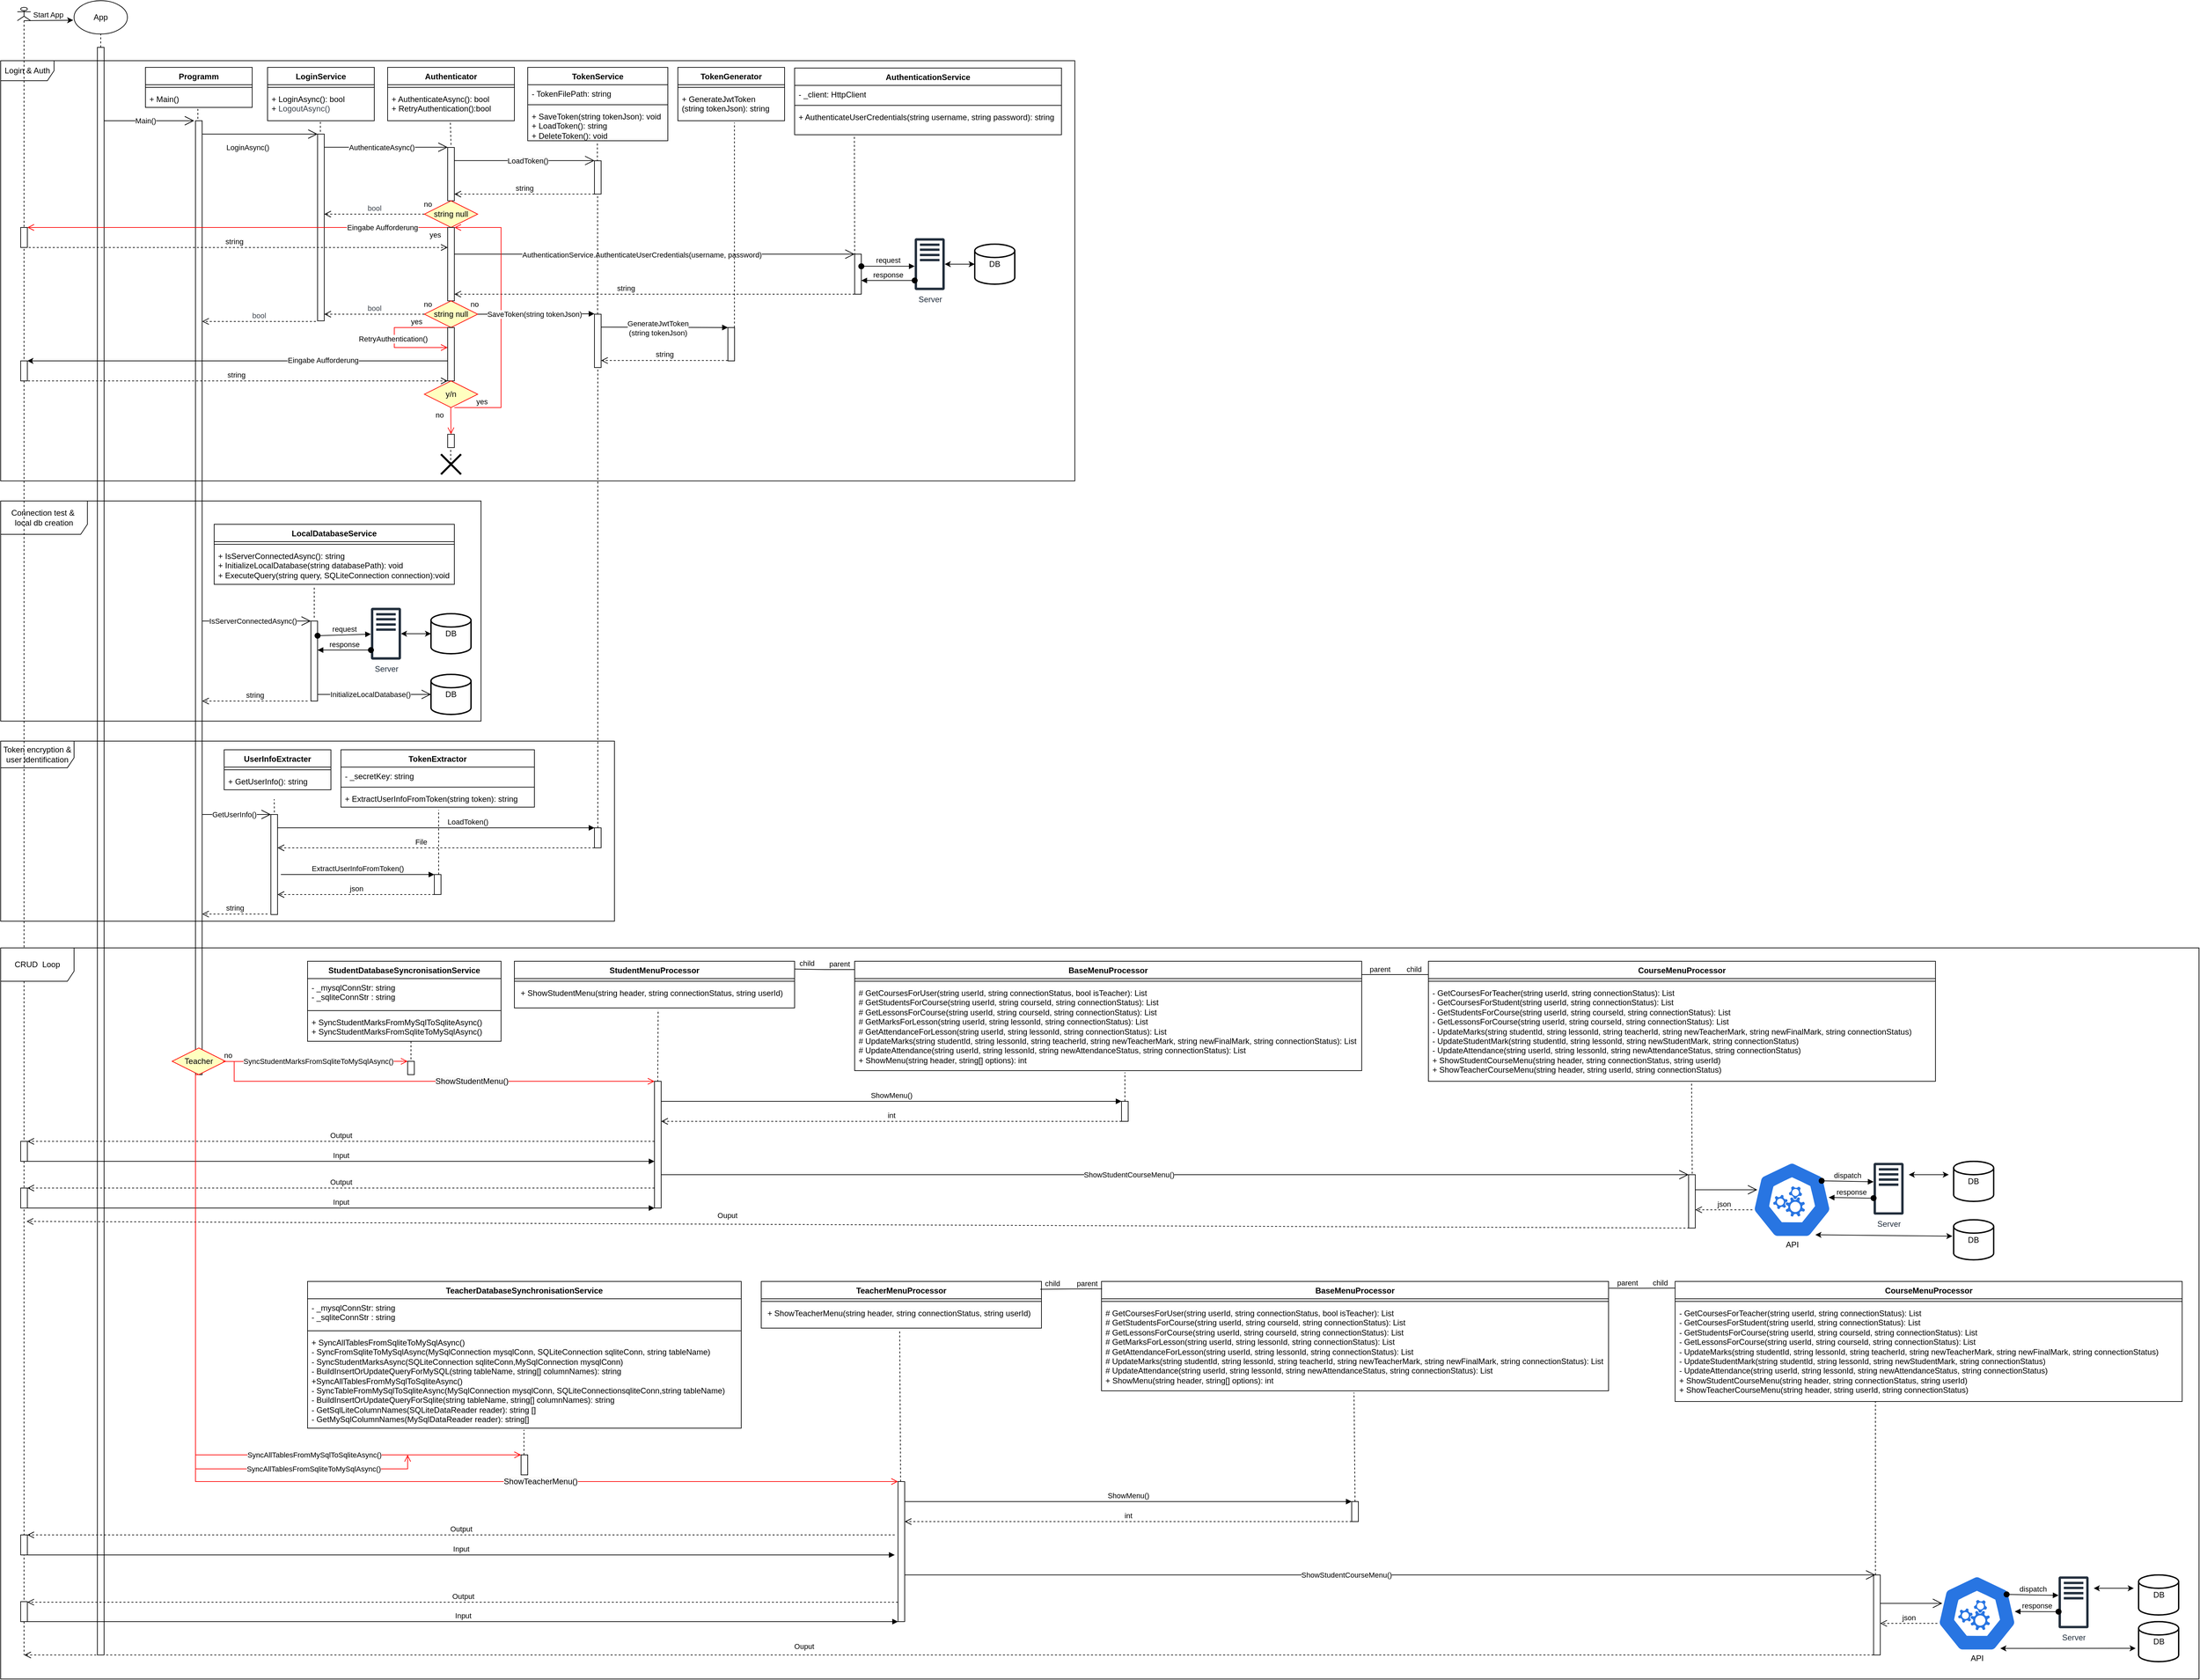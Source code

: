 <mxfile version="24.7.17">
  <diagram name="Page-1" id="2YBvvXClWsGukQMizWep">
    <mxGraphModel dx="3347" dy="1785" grid="1" gridSize="10" guides="1" tooltips="1" connect="1" arrows="1" fold="1" page="1" pageScale="1" pageWidth="850" pageHeight="1100" math="0" shadow="0">
      <root>
        <mxCell id="0" />
        <mxCell id="1" parent="0" />
        <mxCell id="uS35KMMqVEvSxIKRWeBD-2" value="App" style="ellipse;whiteSpace=wrap;html=1;" parent="1" vertex="1">
          <mxGeometry x="120" y="110" width="80" height="50" as="geometry" />
        </mxCell>
        <mxCell id="uS35KMMqVEvSxIKRWeBD-3" value="" style="endArrow=classic;html=1;rounded=0;entryX=-0.016;entryY=0.586;entryDx=0;entryDy=0;entryPerimeter=0;" parent="1" source="uS35KMMqVEvSxIKRWeBD-10" target="uS35KMMqVEvSxIKRWeBD-2" edge="1">
          <mxGeometry width="50" height="50" relative="1" as="geometry">
            <mxPoint x="50" y="139.875" as="sourcePoint" />
            <mxPoint x="80" y="140" as="targetPoint" />
          </mxGeometry>
        </mxCell>
        <mxCell id="uS35KMMqVEvSxIKRWeBD-7" value="Start App" style="edgeLabel;html=1;align=center;verticalAlign=middle;resizable=0;points=[];" parent="uS35KMMqVEvSxIKRWeBD-3" vertex="1" connectable="0">
          <mxGeometry x="0.525" y="-3" relative="1" as="geometry">
            <mxPoint x="-20" y="-12" as="offset" />
          </mxGeometry>
        </mxCell>
        <mxCell id="uS35KMMqVEvSxIKRWeBD-8" value="" style="html=1;points=[[0,0,0,0,5],[0,1,0,0,-5],[1,0,0,0,5],[1,1,0,0,-5]];perimeter=orthogonalPerimeter;outlineConnect=0;targetShapes=umlLifeline;portConstraint=eastwest;newEdgeStyle={&quot;curved&quot;:0,&quot;rounded&quot;:0};" parent="1" vertex="1">
          <mxGeometry x="155" y="180" width="10" height="2410" as="geometry" />
        </mxCell>
        <mxCell id="uS35KMMqVEvSxIKRWeBD-16" value="Programm" style="swimlane;fontStyle=1;align=center;verticalAlign=top;childLayout=stackLayout;horizontal=1;startSize=26;horizontalStack=0;resizeParent=1;resizeParentMax=0;resizeLast=0;collapsible=1;marginBottom=0;whiteSpace=wrap;html=1;" parent="1" vertex="1">
          <mxGeometry x="227" y="210" width="160" height="60" as="geometry" />
        </mxCell>
        <mxCell id="uS35KMMqVEvSxIKRWeBD-18" value="" style="line;strokeWidth=1;fillColor=none;align=left;verticalAlign=middle;spacingTop=-1;spacingLeft=3;spacingRight=3;rotatable=0;labelPosition=right;points=[];portConstraint=eastwest;strokeColor=inherit;" parent="uS35KMMqVEvSxIKRWeBD-16" vertex="1">
          <mxGeometry y="26" width="160" height="8" as="geometry" />
        </mxCell>
        <mxCell id="uS35KMMqVEvSxIKRWeBD-19" value="+ Main()" style="text;strokeColor=none;fillColor=none;align=left;verticalAlign=top;spacingLeft=4;spacingRight=4;overflow=hidden;rotatable=0;points=[[0,0.5],[1,0.5]];portConstraint=eastwest;whiteSpace=wrap;html=1;" parent="uS35KMMqVEvSxIKRWeBD-16" vertex="1">
          <mxGeometry y="34" width="160" height="26" as="geometry" />
        </mxCell>
        <mxCell id="uS35KMMqVEvSxIKRWeBD-20" value="" style="endArrow=none;dashed=1;html=1;rounded=0;entryX=0.5;entryY=1;entryDx=0;entryDy=0;" parent="1" target="uS35KMMqVEvSxIKRWeBD-2" edge="1">
          <mxGeometry width="50" height="50" relative="1" as="geometry">
            <mxPoint x="160" y="180" as="sourcePoint" />
            <mxPoint x="340" y="310" as="targetPoint" />
            <Array as="points" />
          </mxGeometry>
        </mxCell>
        <mxCell id="uS35KMMqVEvSxIKRWeBD-24" value="" style="endArrow=none;dashed=1;html=1;rounded=0;exitX=0.491;exitY=1.08;exitDx=0;exitDy=0;exitPerimeter=0;" parent="1" source="uS35KMMqVEvSxIKRWeBD-19" target="uS35KMMqVEvSxIKRWeBD-22" edge="1">
          <mxGeometry width="50" height="50" relative="1" as="geometry">
            <mxPoint x="257" y="440" as="sourcePoint" />
            <mxPoint x="307" y="390" as="targetPoint" />
          </mxGeometry>
        </mxCell>
        <mxCell id="uS35KMMqVEvSxIKRWeBD-25" value="" style="endArrow=open;endFill=1;endSize=12;html=1;rounded=0;" parent="1" source="uS35KMMqVEvSxIKRWeBD-8" edge="1">
          <mxGeometry width="160" relative="1" as="geometry">
            <mxPoint x="165" y="300" as="sourcePoint" />
            <mxPoint x="300" y="290" as="targetPoint" />
          </mxGeometry>
        </mxCell>
        <mxCell id="uS35KMMqVEvSxIKRWeBD-60" value="Main()" style="edgeLabel;html=1;align=center;verticalAlign=middle;resizable=0;points=[];" parent="uS35KMMqVEvSxIKRWeBD-25" vertex="1" connectable="0">
          <mxGeometry x="-0.195" relative="1" as="geometry">
            <mxPoint x="7" as="offset" />
          </mxGeometry>
        </mxCell>
        <mxCell id="uS35KMMqVEvSxIKRWeBD-29" value="LoginService" style="swimlane;fontStyle=1;align=center;verticalAlign=top;childLayout=stackLayout;horizontal=1;startSize=26;horizontalStack=0;resizeParent=1;resizeParentMax=0;resizeLast=0;collapsible=1;marginBottom=0;whiteSpace=wrap;html=1;" parent="1" vertex="1">
          <mxGeometry x="410" y="210" width="160" height="80" as="geometry" />
        </mxCell>
        <mxCell id="uS35KMMqVEvSxIKRWeBD-31" value="" style="line;strokeWidth=1;fillColor=none;align=left;verticalAlign=middle;spacingTop=-1;spacingLeft=3;spacingRight=3;rotatable=0;labelPosition=right;points=[];portConstraint=eastwest;strokeColor=inherit;" parent="uS35KMMqVEvSxIKRWeBD-29" vertex="1">
          <mxGeometry y="26" width="160" height="8" as="geometry" />
        </mxCell>
        <mxCell id="uS35KMMqVEvSxIKRWeBD-32" value="+ LoginAsync(): bool&lt;div&gt;+&amp;nbsp;&lt;span style=&quot;color: rgb(58, 65, 74); background-color: initial;&quot;&gt;LogoutAsync()&lt;/span&gt;&lt;/div&gt;" style="text;strokeColor=none;fillColor=none;align=left;verticalAlign=top;spacingLeft=4;spacingRight=4;overflow=hidden;rotatable=0;points=[[0,0.5],[1,0.5]];portConstraint=eastwest;whiteSpace=wrap;html=1;" parent="uS35KMMqVEvSxIKRWeBD-29" vertex="1">
          <mxGeometry y="34" width="160" height="46" as="geometry" />
        </mxCell>
        <mxCell id="uS35KMMqVEvSxIKRWeBD-33" value="" style="endArrow=none;dashed=1;html=1;rounded=0;exitX=0.495;exitY=1.034;exitDx=0;exitDy=0;exitPerimeter=0;" parent="1" source="uS35KMMqVEvSxIKRWeBD-32" target="uS35KMMqVEvSxIKRWeBD-34" edge="1">
          <mxGeometry width="50" height="50" relative="1" as="geometry">
            <mxPoint x="316" y="262" as="sourcePoint" />
            <mxPoint x="492" y="270" as="targetPoint" />
          </mxGeometry>
        </mxCell>
        <mxCell id="uS35KMMqVEvSxIKRWeBD-34" value="" style="html=1;points=[[0,0,0,0,5],[0,1,0,0,-5],[1,0,0,0,5],[1,1,0,0,-5]];perimeter=orthogonalPerimeter;outlineConnect=0;targetShapes=umlLifeline;portConstraint=eastwest;newEdgeStyle={&quot;curved&quot;:0,&quot;rounded&quot;:0};" parent="1" vertex="1">
          <mxGeometry x="485" y="310" width="10" height="280" as="geometry" />
        </mxCell>
        <mxCell id="uS35KMMqVEvSxIKRWeBD-35" value="" style="endArrow=open;endFill=1;endSize=12;html=1;rounded=0;" parent="1" edge="1">
          <mxGeometry width="160" relative="1" as="geometry">
            <mxPoint x="312" y="310" as="sourcePoint" />
            <mxPoint x="485" y="310" as="targetPoint" />
          </mxGeometry>
        </mxCell>
        <mxCell id="uS35KMMqVEvSxIKRWeBD-38" value="&lt;span data-lucid-content=&quot;{&amp;quot;t&amp;quot;:&amp;quot;Authenticator&amp;quot;,&amp;quot;m&amp;quot;:[{&amp;quot;s&amp;quot;:0,&amp;quot;n&amp;quot;:&amp;quot;a&amp;quot;,&amp;quot;v&amp;quot;:&amp;quot;center&amp;quot;},{&amp;quot;s&amp;quot;:0,&amp;quot;n&amp;quot;:&amp;quot;c&amp;quot;,&amp;quot;v&amp;quot;:&amp;quot;000000&amp;quot;,&amp;quot;e&amp;quot;:13},{&amp;quot;s&amp;quot;:0,&amp;quot;n&amp;quot;:&amp;quot;b&amp;quot;,&amp;quot;v&amp;quot;:true,&amp;quot;e&amp;quot;:13}]}&quot; data-lucid-type=&quot;application/vnd.lucid.text&quot;&gt;Authenticator&lt;/span&gt;" style="swimlane;fontStyle=1;align=center;verticalAlign=top;childLayout=stackLayout;horizontal=1;startSize=26;horizontalStack=0;resizeParent=1;resizeParentMax=0;resizeLast=0;collapsible=1;marginBottom=0;whiteSpace=wrap;html=1;" parent="1" vertex="1">
          <mxGeometry x="590" y="210" width="190" height="80" as="geometry" />
        </mxCell>
        <mxCell id="uS35KMMqVEvSxIKRWeBD-40" value="" style="line;strokeWidth=1;fillColor=none;align=left;verticalAlign=middle;spacingTop=-1;spacingLeft=3;spacingRight=3;rotatable=0;labelPosition=right;points=[];portConstraint=eastwest;strokeColor=inherit;" parent="uS35KMMqVEvSxIKRWeBD-38" vertex="1">
          <mxGeometry y="26" width="190" height="8" as="geometry" />
        </mxCell>
        <mxCell id="uS35KMMqVEvSxIKRWeBD-41" value="+ AuthenticateAsync(): bool&lt;div&gt;+&amp;nbsp;RetryAuthentication():bool&lt;/div&gt;" style="text;strokeColor=none;fillColor=none;align=left;verticalAlign=top;spacingLeft=4;spacingRight=4;overflow=hidden;rotatable=0;points=[[0,0.5],[1,0.5]];portConstraint=eastwest;whiteSpace=wrap;html=1;" parent="uS35KMMqVEvSxIKRWeBD-38" vertex="1">
          <mxGeometry y="34" width="190" height="46" as="geometry" />
        </mxCell>
        <mxCell id="uS35KMMqVEvSxIKRWeBD-42" value="" style="html=1;points=[[0,0,0,0,5],[0,1,0,0,-5],[1,0,0,0,5],[1,1,0,0,-5]];perimeter=orthogonalPerimeter;outlineConnect=0;targetShapes=umlLifeline;portConstraint=eastwest;newEdgeStyle={&quot;curved&quot;:0,&quot;rounded&quot;:0};" parent="1" vertex="1">
          <mxGeometry x="680" y="330" width="10" height="80" as="geometry" />
        </mxCell>
        <mxCell id="uS35KMMqVEvSxIKRWeBD-43" value="" style="endArrow=none;dashed=1;html=1;rounded=0;exitX=0.495;exitY=1.068;exitDx=0;exitDy=0;exitPerimeter=0;entryX=0.505;entryY=-0.036;entryDx=0;entryDy=0;entryPerimeter=0;" parent="1" source="uS35KMMqVEvSxIKRWeBD-41" target="uS35KMMqVEvSxIKRWeBD-42" edge="1">
          <mxGeometry width="50" height="50" relative="1" as="geometry">
            <mxPoint x="499" y="262" as="sourcePoint" />
            <mxPoint x="499" y="295" as="targetPoint" />
          </mxGeometry>
        </mxCell>
        <mxCell id="uS35KMMqVEvSxIKRWeBD-44" value="TokenService" style="swimlane;fontStyle=1;align=center;verticalAlign=top;childLayout=stackLayout;horizontal=1;startSize=26;horizontalStack=0;resizeParent=1;resizeParentMax=0;resizeLast=0;collapsible=1;marginBottom=0;whiteSpace=wrap;html=1;" parent="1" vertex="1">
          <mxGeometry x="800" y="210" width="210" height="110" as="geometry" />
        </mxCell>
        <mxCell id="uS35KMMqVEvSxIKRWeBD-45" value="- TokenFilePath: string" style="text;strokeColor=none;fillColor=none;align=left;verticalAlign=top;spacingLeft=4;spacingRight=4;overflow=hidden;rotatable=0;points=[[0,0.5],[1,0.5]];portConstraint=eastwest;whiteSpace=wrap;html=1;" parent="uS35KMMqVEvSxIKRWeBD-44" vertex="1">
          <mxGeometry y="26" width="210" height="26" as="geometry" />
        </mxCell>
        <mxCell id="uS35KMMqVEvSxIKRWeBD-46" value="" style="line;strokeWidth=1;fillColor=none;align=left;verticalAlign=middle;spacingTop=-1;spacingLeft=3;spacingRight=3;rotatable=0;labelPosition=right;points=[];portConstraint=eastwest;strokeColor=inherit;" parent="uS35KMMqVEvSxIKRWeBD-44" vertex="1">
          <mxGeometry y="52" width="210" height="8" as="geometry" />
        </mxCell>
        <mxCell id="uS35KMMqVEvSxIKRWeBD-47" value="+ SaveToken(string tokenJson): void&lt;div&gt;+ LoadToken(): string&lt;br&gt;&lt;/div&gt;&lt;div&gt;+ DeleteToken(): void&lt;br&gt;&lt;/div&gt;" style="text;strokeColor=none;fillColor=none;align=left;verticalAlign=top;spacingLeft=4;spacingRight=4;overflow=hidden;rotatable=0;points=[[0,0.5],[1,0.5]];portConstraint=eastwest;whiteSpace=wrap;html=1;" parent="uS35KMMqVEvSxIKRWeBD-44" vertex="1">
          <mxGeometry y="60" width="210" height="50" as="geometry" />
        </mxCell>
        <mxCell id="uS35KMMqVEvSxIKRWeBD-49" value="" style="html=1;points=[[0,0,0,0,5],[0,1,0,0,-5],[1,0,0,0,5],[1,1,0,0,-5]];perimeter=orthogonalPerimeter;outlineConnect=0;targetShapes=umlLifeline;portConstraint=eastwest;newEdgeStyle={&quot;curved&quot;:0,&quot;rounded&quot;:0};" parent="1" vertex="1">
          <mxGeometry x="900" y="350" width="10" height="50" as="geometry" />
        </mxCell>
        <mxCell id="uS35KMMqVEvSxIKRWeBD-50" value="" style="endArrow=none;dashed=1;html=1;rounded=0;exitX=0.497;exitY=1.083;exitDx=0;exitDy=0;exitPerimeter=0;" parent="1" source="uS35KMMqVEvSxIKRWeBD-47" target="uS35KMMqVEvSxIKRWeBD-49" edge="1">
          <mxGeometry width="50" height="50" relative="1" as="geometry">
            <mxPoint x="694" y="263" as="sourcePoint" />
            <mxPoint x="695" y="292" as="targetPoint" />
          </mxGeometry>
        </mxCell>
        <mxCell id="uS35KMMqVEvSxIKRWeBD-51" value="" style="endArrow=open;endFill=1;endSize=12;html=1;rounded=0;entryX=0;entryY=0.188;entryDx=0;entryDy=0;entryPerimeter=0;" parent="1" edge="1">
          <mxGeometry width="160" relative="1" as="geometry">
            <mxPoint x="495" y="329.71" as="sourcePoint" />
            <mxPoint x="680" y="329.75" as="targetPoint" />
          </mxGeometry>
        </mxCell>
        <mxCell id="uS35KMMqVEvSxIKRWeBD-52" value="&lt;div style=&quot;text-align: left;&quot;&gt;&lt;br&gt;&lt;/div&gt;" style="edgeLabel;html=1;align=center;verticalAlign=middle;resizable=0;points=[];" parent="uS35KMMqVEvSxIKRWeBD-51" vertex="1" connectable="0">
          <mxGeometry x="-0.175" y="1" relative="1" as="geometry">
            <mxPoint x="5" as="offset" />
          </mxGeometry>
        </mxCell>
        <mxCell id="uS35KMMqVEvSxIKRWeBD-53" value="&lt;span style=&quot;text-align: left; text-wrap: wrap; background-color: rgb(251, 251, 251);&quot;&gt;&lt;font style=&quot;font-size: 11px;&quot;&gt;AuthenticateAsync()&lt;/font&gt;&lt;/span&gt;" style="edgeLabel;html=1;align=center;verticalAlign=middle;resizable=0;points=[];" parent="uS35KMMqVEvSxIKRWeBD-51" vertex="1" connectable="0">
          <mxGeometry x="-0.195" relative="1" as="geometry">
            <mxPoint x="11" as="offset" />
          </mxGeometry>
        </mxCell>
        <mxCell id="uS35KMMqVEvSxIKRWeBD-54" value="" style="endArrow=open;endFill=1;endSize=12;html=1;rounded=0;" parent="1" edge="1">
          <mxGeometry width="160" relative="1" as="geometry">
            <mxPoint x="690" y="349.71" as="sourcePoint" />
            <mxPoint x="900" y="349.71" as="targetPoint" />
          </mxGeometry>
        </mxCell>
        <mxCell id="uS35KMMqVEvSxIKRWeBD-55" value="&lt;div style=&quot;text-align: left;&quot;&gt;&lt;br&gt;&lt;/div&gt;" style="edgeLabel;html=1;align=center;verticalAlign=middle;resizable=0;points=[];" parent="uS35KMMqVEvSxIKRWeBD-54" vertex="1" connectable="0">
          <mxGeometry x="-0.175" y="1" relative="1" as="geometry">
            <mxPoint x="5" as="offset" />
          </mxGeometry>
        </mxCell>
        <mxCell id="uS35KMMqVEvSxIKRWeBD-56" value="&lt;span style=&quot;text-align: left; background-color: rgb(251, 251, 251);&quot;&gt;&lt;font style=&quot;&quot;&gt;&lt;span style=&quot;text-wrap: wrap;&quot;&gt;LoadToken()&lt;/span&gt;&lt;/font&gt;&lt;/span&gt;" style="edgeLabel;html=1;align=center;verticalAlign=middle;resizable=0;points=[];" parent="uS35KMMqVEvSxIKRWeBD-54" vertex="1" connectable="0">
          <mxGeometry x="-0.195" relative="1" as="geometry">
            <mxPoint x="25" as="offset" />
          </mxGeometry>
        </mxCell>
        <mxCell id="uS35KMMqVEvSxIKRWeBD-61" value="" style="endArrow=open;endFill=1;endSize=12;html=1;rounded=0;" parent="1" target="uS35KMMqVEvSxIKRWeBD-22" edge="1">
          <mxGeometry width="160" relative="1" as="geometry">
            <mxPoint x="312" y="300" as="sourcePoint" />
            <mxPoint x="485" y="300" as="targetPoint" />
          </mxGeometry>
        </mxCell>
        <mxCell id="uS35KMMqVEvSxIKRWeBD-62" value="&lt;div style=&quot;text-align: left;&quot;&gt;&lt;br&gt;&lt;/div&gt;" style="edgeLabel;html=1;align=center;verticalAlign=middle;resizable=0;points=[];" parent="uS35KMMqVEvSxIKRWeBD-61" vertex="1" connectable="0">
          <mxGeometry x="-0.175" y="1" relative="1" as="geometry">
            <mxPoint x="5" as="offset" />
          </mxGeometry>
        </mxCell>
        <mxCell id="uS35KMMqVEvSxIKRWeBD-63" value="LoginAsync()" style="edgeLabel;html=1;align=center;verticalAlign=middle;resizable=0;points=[];" parent="uS35KMMqVEvSxIKRWeBD-61" vertex="1" connectable="0">
          <mxGeometry x="-0.195" relative="1" as="geometry">
            <mxPoint x="68" y="30" as="offset" />
          </mxGeometry>
        </mxCell>
        <mxCell id="uS35KMMqVEvSxIKRWeBD-22" value="" style="html=1;points=[[0,0,0,0,5],[0,1,0,0,-5],[1,0,0,0,5],[1,1,0,0,-5]];perimeter=orthogonalPerimeter;outlineConnect=0;targetShapes=umlLifeline;portConstraint=eastwest;newEdgeStyle={&quot;curved&quot;:0,&quot;rounded&quot;:0};" parent="1" vertex="1">
          <mxGeometry x="302" y="290" width="10" height="1430" as="geometry" />
        </mxCell>
        <mxCell id="uS35KMMqVEvSxIKRWeBD-65" value="string" style="html=1;verticalAlign=bottom;endArrow=open;dashed=1;endSize=8;curved=0;rounded=0;" parent="1" target="uS35KMMqVEvSxIKRWeBD-42" edge="1">
          <mxGeometry x="0.001" relative="1" as="geometry">
            <mxPoint x="900" y="400" as="sourcePoint" />
            <mxPoint x="820" y="400" as="targetPoint" />
            <mxPoint as="offset" />
          </mxGeometry>
        </mxCell>
        <mxCell id="uS35KMMqVEvSxIKRWeBD-67" value="&lt;span data-lucid-content=&quot;{&amp;quot;t&amp;quot;:&amp;quot;bool&amp;quot;,&amp;quot;m&amp;quot;:[{&amp;quot;s&amp;quot;:0,&amp;quot;n&amp;quot;:&amp;quot;a&amp;quot;,&amp;quot;v&amp;quot;:&amp;quot;center&amp;quot;},{&amp;quot;s&amp;quot;:0,&amp;quot;n&amp;quot;:&amp;quot;fsp&amp;quot;,&amp;quot;v&amp;quot;:&amp;quot;ss_presetShapeStyle1_textStyle&amp;quot;,&amp;quot;e&amp;quot;:4},{&amp;quot;s&amp;quot;:0,&amp;quot;n&amp;quot;:&amp;quot;fsp2&amp;quot;,&amp;quot;v&amp;quot;:&amp;quot;ss_presetShapeStyle1_textStyle&amp;quot;,&amp;quot;e&amp;quot;:4}]}&quot; data-lucid-type=&quot;application/vnd.lucid.text&quot;&gt;&lt;span style=&quot;color:#3a414a;&quot;&gt;bool&lt;/span&gt;&lt;/span&gt;" style="html=1;verticalAlign=bottom;endArrow=open;dashed=1;endSize=8;curved=0;rounded=0;exitX=0;exitY=0.5;exitDx=0;exitDy=0;" parent="1" source="uS35KMMqVEvSxIKRWeBD-70" target="uS35KMMqVEvSxIKRWeBD-34" edge="1">
          <mxGeometry x="0.001" relative="1" as="geometry">
            <mxPoint x="680" y="410" as="sourcePoint" />
            <mxPoint x="500" y="410" as="targetPoint" />
            <mxPoint as="offset" />
          </mxGeometry>
        </mxCell>
        <mxCell id="uS35KMMqVEvSxIKRWeBD-70" value="string null" style="rhombus;whiteSpace=wrap;html=1;fontColor=#000000;fillColor=#ffffc0;strokeColor=#ff0000;" parent="1" vertex="1">
          <mxGeometry x="645" y="410" width="80" height="40" as="geometry" />
        </mxCell>
        <mxCell id="uS35KMMqVEvSxIKRWeBD-71" value="yes" style="edgeStyle=orthogonalEdgeStyle;html=1;align=left;verticalAlign=bottom;endArrow=open;endSize=8;strokeColor=#ff0000;rounded=0;" parent="1" edge="1">
          <mxGeometry x="-0.906" y="20" relative="1" as="geometry">
            <mxPoint x="50" y="450" as="targetPoint" />
            <mxPoint x="680" y="450" as="sourcePoint" />
            <Array as="points" />
            <mxPoint as="offset" />
          </mxGeometry>
        </mxCell>
        <mxCell id="uS35KMMqVEvSxIKRWeBD-91" value="Eingabe Aufforderung" style="edgeLabel;html=1;align=center;verticalAlign=middle;resizable=0;points=[];" parent="uS35KMMqVEvSxIKRWeBD-71" vertex="1" connectable="0">
          <mxGeometry x="-0.625" y="-1" relative="1" as="geometry">
            <mxPoint x="20" y="1" as="offset" />
          </mxGeometry>
        </mxCell>
        <mxCell id="uS35KMMqVEvSxIKRWeBD-73" value="&lt;span data-lucid-content=&quot;{&amp;quot;t&amp;quot;:&amp;quot;bool&amp;quot;,&amp;quot;m&amp;quot;:[{&amp;quot;s&amp;quot;:0,&amp;quot;n&amp;quot;:&amp;quot;a&amp;quot;,&amp;quot;v&amp;quot;:&amp;quot;center&amp;quot;},{&amp;quot;s&amp;quot;:0,&amp;quot;n&amp;quot;:&amp;quot;fsp&amp;quot;,&amp;quot;v&amp;quot;:&amp;quot;ss_presetShapeStyle1_textStyle&amp;quot;,&amp;quot;e&amp;quot;:4},{&amp;quot;s&amp;quot;:0,&amp;quot;n&amp;quot;:&amp;quot;fsp2&amp;quot;,&amp;quot;v&amp;quot;:&amp;quot;ss_presetShapeStyle1_textStyle&amp;quot;,&amp;quot;e&amp;quot;:4}]}&quot; data-lucid-type=&quot;application/vnd.lucid.text&quot;&gt;&lt;span style=&quot;color:#3a414a;&quot;&gt;bool&lt;/span&gt;&lt;/span&gt;" style="html=1;verticalAlign=bottom;endArrow=open;dashed=1;endSize=8;curved=0;rounded=0;exitX=-0.255;exitY=1.003;exitDx=0;exitDy=0;exitPerimeter=0;" parent="1" source="uS35KMMqVEvSxIKRWeBD-34" target="uS35KMMqVEvSxIKRWeBD-22" edge="1">
          <mxGeometry x="0.001" relative="1" as="geometry">
            <mxPoint x="655" y="440" as="sourcePoint" />
            <mxPoint x="505" y="440" as="targetPoint" />
            <mxPoint as="offset" />
          </mxGeometry>
        </mxCell>
        <mxCell id="uS35KMMqVEvSxIKRWeBD-74" value="&lt;font style=&quot;font-size: 11px;&quot;&gt;no&lt;/font&gt;" style="text;html=1;align=center;verticalAlign=middle;resizable=0;points=[];autosize=1;strokeColor=none;fillColor=none;" parent="1" vertex="1">
          <mxGeometry x="630" y="400" width="40" height="30" as="geometry" />
        </mxCell>
        <mxCell id="uS35KMMqVEvSxIKRWeBD-79" value="&lt;span data-lucid-content=&quot;{&amp;quot;t&amp;quot;:&amp;quot;AuthenticationService&amp;quot;,&amp;quot;m&amp;quot;:[{&amp;quot;s&amp;quot;:0,&amp;quot;n&amp;quot;:&amp;quot;a&amp;quot;,&amp;quot;v&amp;quot;:&amp;quot;center&amp;quot;},{&amp;quot;s&amp;quot;:0,&amp;quot;n&amp;quot;:&amp;quot;c&amp;quot;,&amp;quot;v&amp;quot;:&amp;quot;000000&amp;quot;,&amp;quot;e&amp;quot;:21},{&amp;quot;s&amp;quot;:0,&amp;quot;n&amp;quot;:&amp;quot;b&amp;quot;,&amp;quot;v&amp;quot;:true,&amp;quot;e&amp;quot;:21}]}&quot; data-lucid-type=&quot;application/vnd.lucid.text&quot;&gt;AuthenticationService&lt;/span&gt;" style="swimlane;fontStyle=1;align=center;verticalAlign=top;childLayout=stackLayout;horizontal=1;startSize=26;horizontalStack=0;resizeParent=1;resizeParentMax=0;resizeLast=0;collapsible=1;marginBottom=0;whiteSpace=wrap;html=1;" parent="1" vertex="1">
          <mxGeometry x="1200" y="211" width="400" height="100" as="geometry" />
        </mxCell>
        <mxCell id="uS35KMMqVEvSxIKRWeBD-80" value="- _client: HttpClient" style="text;strokeColor=none;fillColor=none;align=left;verticalAlign=top;spacingLeft=4;spacingRight=4;overflow=hidden;rotatable=0;points=[[0,0.5],[1,0.5]];portConstraint=eastwest;whiteSpace=wrap;html=1;" parent="uS35KMMqVEvSxIKRWeBD-79" vertex="1">
          <mxGeometry y="26" width="400" height="26" as="geometry" />
        </mxCell>
        <mxCell id="uS35KMMqVEvSxIKRWeBD-81" value="" style="line;strokeWidth=1;fillColor=none;align=left;verticalAlign=middle;spacingTop=-1;spacingLeft=3;spacingRight=3;rotatable=0;labelPosition=right;points=[];portConstraint=eastwest;strokeColor=inherit;" parent="uS35KMMqVEvSxIKRWeBD-79" vertex="1">
          <mxGeometry y="52" width="400" height="8" as="geometry" />
        </mxCell>
        <mxCell id="uS35KMMqVEvSxIKRWeBD-82" value="+ AuthenticateUserCredentials&lt;span style=&quot;background-color: initial;&quot;&gt;(string username, string password):&lt;/span&gt;&lt;span style=&quot;background-color: initial;&quot;&gt;&amp;nbsp;string&lt;/span&gt;" style="text;strokeColor=none;fillColor=none;align=left;verticalAlign=top;spacingLeft=4;spacingRight=4;overflow=hidden;rotatable=0;points=[[0,0.5],[1,0.5]];portConstraint=eastwest;whiteSpace=wrap;html=1;" parent="uS35KMMqVEvSxIKRWeBD-79" vertex="1">
          <mxGeometry y="60" width="400" height="40" as="geometry" />
        </mxCell>
        <mxCell id="uS35KMMqVEvSxIKRWeBD-83" value="" style="endArrow=none;dashed=1;html=1;rounded=0;exitX=0.224;exitY=1.082;exitDx=0;exitDy=0;exitPerimeter=0;" parent="1" source="uS35KMMqVEvSxIKRWeBD-82" target="uS35KMMqVEvSxIKRWeBD-84" edge="1">
          <mxGeometry width="50" height="50" relative="1" as="geometry">
            <mxPoint x="1174.71" y="254" as="sourcePoint" />
            <mxPoint x="1083.32" y="430" as="targetPoint" />
          </mxGeometry>
        </mxCell>
        <mxCell id="uS35KMMqVEvSxIKRWeBD-84" value="" style="html=1;points=[[0,0,0,0,5],[0,1,0,0,-5],[1,0,0,0,5],[1,1,0,0,-5]];perimeter=orthogonalPerimeter;outlineConnect=0;targetShapes=umlLifeline;portConstraint=eastwest;newEdgeStyle={&quot;curved&quot;:0,&quot;rounded&quot;:0};" parent="1" vertex="1">
          <mxGeometry x="1290" y="490" width="10" height="60" as="geometry" />
        </mxCell>
        <mxCell id="uS35KMMqVEvSxIKRWeBD-88" value="" style="html=1;points=[[0,0,0,0,5],[0,1,0,0,-5],[1,0,0,0,5],[1,1,0,0,-5]];perimeter=orthogonalPerimeter;outlineConnect=0;targetShapes=umlLifeline;portConstraint=eastwest;newEdgeStyle={&quot;curved&quot;:0,&quot;rounded&quot;:0};" parent="1" vertex="1">
          <mxGeometry x="680" y="450" width="10" height="110" as="geometry" />
        </mxCell>
        <mxCell id="uS35KMMqVEvSxIKRWeBD-92" value="string" style="html=1;verticalAlign=bottom;endArrow=open;dashed=1;endSize=8;curved=0;rounded=0;" parent="1" edge="1">
          <mxGeometry relative="1" as="geometry">
            <mxPoint x="40.1" y="480.0" as="sourcePoint" />
            <mxPoint x="680" y="480" as="targetPoint" />
          </mxGeometry>
        </mxCell>
        <mxCell id="uS35KMMqVEvSxIKRWeBD-93" value="" style="endArrow=open;endFill=1;endSize=12;html=1;rounded=0;" parent="1" target="uS35KMMqVEvSxIKRWeBD-84" edge="1">
          <mxGeometry width="160" relative="1" as="geometry">
            <mxPoint x="690" y="490" as="sourcePoint" />
            <mxPoint x="850" y="490" as="targetPoint" />
          </mxGeometry>
        </mxCell>
        <mxCell id="uS35KMMqVEvSxIKRWeBD-94" value="AuthenticationService.AuthenticateUserCredentials(username, password)" style="edgeLabel;html=1;align=center;verticalAlign=middle;resizable=0;points=[];" parent="uS35KMMqVEvSxIKRWeBD-93" vertex="1" connectable="0">
          <mxGeometry x="-0.102" y="-1" relative="1" as="geometry">
            <mxPoint x="11" as="offset" />
          </mxGeometry>
        </mxCell>
        <mxCell id="uS35KMMqVEvSxIKRWeBD-97" value="DB" style="strokeWidth=2;html=1;shape=mxgraph.flowchart.database;whiteSpace=wrap;" parent="1" vertex="1">
          <mxGeometry x="1470" y="475" width="60" height="60" as="geometry" />
        </mxCell>
        <mxCell id="uS35KMMqVEvSxIKRWeBD-100" value="Server" style="sketch=0;outlineConnect=0;fontColor=#232F3E;gradientColor=none;fillColor=#232F3D;strokeColor=none;dashed=0;verticalLabelPosition=bottom;verticalAlign=top;align=center;html=1;fontSize=12;fontStyle=0;aspect=fixed;pointerEvents=1;shape=mxgraph.aws4.traditional_server;" parent="1" vertex="1">
          <mxGeometry x="1380" y="466" width="45" height="78" as="geometry" />
        </mxCell>
        <mxCell id="uS35KMMqVEvSxIKRWeBD-103" value="response" style="html=1;verticalAlign=bottom;startArrow=oval;startFill=1;endArrow=block;startSize=8;curved=0;rounded=0;" parent="1" edge="1">
          <mxGeometry width="60" relative="1" as="geometry">
            <mxPoint x="1380" y="529.5" as="sourcePoint" />
            <mxPoint x="1300" y="529.5" as="targetPoint" />
            <Array as="points">
              <mxPoint x="1370" y="529.5" />
            </Array>
          </mxGeometry>
        </mxCell>
        <mxCell id="uS35KMMqVEvSxIKRWeBD-104" value="request" style="html=1;verticalAlign=bottom;startArrow=oval;startFill=1;endArrow=block;startSize=8;curved=0;rounded=0;" parent="1" source="uS35KMMqVEvSxIKRWeBD-84" target="uS35KMMqVEvSxIKRWeBD-100" edge="1">
          <mxGeometry width="60" relative="1" as="geometry">
            <mxPoint x="1300" y="530" as="sourcePoint" />
            <mxPoint x="1360" y="530" as="targetPoint" />
          </mxGeometry>
        </mxCell>
        <mxCell id="uS35KMMqVEvSxIKRWeBD-105" value="string" style="html=1;verticalAlign=bottom;endArrow=open;dashed=1;endSize=8;curved=0;rounded=0;entryX=1;entryY=0.909;entryDx=0;entryDy=0;entryPerimeter=0;" parent="1" source="uS35KMMqVEvSxIKRWeBD-84" target="uS35KMMqVEvSxIKRWeBD-88" edge="1">
          <mxGeometry x="0.143" relative="1" as="geometry">
            <mxPoint x="1110" y="550" as="sourcePoint" />
            <mxPoint x="710" y="550" as="targetPoint" />
            <mxPoint as="offset" />
          </mxGeometry>
        </mxCell>
        <mxCell id="uS35KMMqVEvSxIKRWeBD-106" value="string null" style="rhombus;whiteSpace=wrap;html=1;fontColor=#000000;fillColor=#ffffc0;strokeColor=#ff0000;" parent="1" vertex="1">
          <mxGeometry x="645" y="560" width="80" height="40" as="geometry" />
        </mxCell>
        <mxCell id="uS35KMMqVEvSxIKRWeBD-107" value="&lt;font style=&quot;font-size: 11px;&quot;&gt;no&lt;/font&gt;" style="text;html=1;align=center;verticalAlign=middle;resizable=0;points=[];autosize=1;strokeColor=none;fillColor=none;" parent="1" vertex="1">
          <mxGeometry x="630" y="550" width="40" height="30" as="geometry" />
        </mxCell>
        <mxCell id="uS35KMMqVEvSxIKRWeBD-108" value="&lt;span data-lucid-content=&quot;{&amp;quot;t&amp;quot;:&amp;quot;bool&amp;quot;,&amp;quot;m&amp;quot;:[{&amp;quot;s&amp;quot;:0,&amp;quot;n&amp;quot;:&amp;quot;a&amp;quot;,&amp;quot;v&amp;quot;:&amp;quot;center&amp;quot;},{&amp;quot;s&amp;quot;:0,&amp;quot;n&amp;quot;:&amp;quot;fsp&amp;quot;,&amp;quot;v&amp;quot;:&amp;quot;ss_presetShapeStyle1_textStyle&amp;quot;,&amp;quot;e&amp;quot;:4},{&amp;quot;s&amp;quot;:0,&amp;quot;n&amp;quot;:&amp;quot;fsp2&amp;quot;,&amp;quot;v&amp;quot;:&amp;quot;ss_presetShapeStyle1_textStyle&amp;quot;,&amp;quot;e&amp;quot;:4}]}&quot; data-lucid-type=&quot;application/vnd.lucid.text&quot;&gt;&lt;span style=&quot;color:#3a414a;&quot;&gt;bool&lt;/span&gt;&lt;/span&gt;" style="html=1;verticalAlign=bottom;endArrow=open;dashed=1;endSize=8;curved=0;rounded=0;exitX=0;exitY=0.5;exitDx=0;exitDy=0;" parent="1" edge="1">
          <mxGeometry x="0.001" relative="1" as="geometry">
            <mxPoint x="645" y="580" as="sourcePoint" />
            <mxPoint x="495" y="580" as="targetPoint" />
            <mxPoint as="offset" />
          </mxGeometry>
        </mxCell>
        <mxCell id="uS35KMMqVEvSxIKRWeBD-109" value="yes" style="edgeStyle=orthogonalEdgeStyle;html=1;align=left;verticalAlign=bottom;endArrow=open;endSize=8;strokeColor=#ff0000;rounded=0;" parent="1" target="uS35KMMqVEvSxIKRWeBD-111" edge="1">
          <mxGeometry x="-0.4" relative="1" as="geometry">
            <mxPoint x="680" y="640.019" as="targetPoint" />
            <mxPoint x="680" y="599.99" as="sourcePoint" />
            <Array as="points">
              <mxPoint x="600" y="600" />
              <mxPoint x="600" y="630" />
            </Array>
            <mxPoint as="offset" />
          </mxGeometry>
        </mxCell>
        <mxCell id="uS35KMMqVEvSxIKRWeBD-116" value="RetryAuthentication()" style="edgeLabel;html=1;align=center;verticalAlign=middle;resizable=0;points=[];" parent="uS35KMMqVEvSxIKRWeBD-109" vertex="1" connectable="0">
          <mxGeometry x="0.015" y="-2" relative="1" as="geometry">
            <mxPoint as="offset" />
          </mxGeometry>
        </mxCell>
        <mxCell id="uS35KMMqVEvSxIKRWeBD-111" value="" style="html=1;points=[[0,0,0,0,5],[0,1,0,0,-5],[1,0,0,0,5],[1,1,0,0,-5]];perimeter=orthogonalPerimeter;outlineConnect=0;targetShapes=umlLifeline;portConstraint=eastwest;newEdgeStyle={&quot;curved&quot;:0,&quot;rounded&quot;:0};" parent="1" vertex="1">
          <mxGeometry x="680" y="600" width="10" height="80" as="geometry" />
        </mxCell>
        <mxCell id="uS35KMMqVEvSxIKRWeBD-112" value="string" style="html=1;verticalAlign=bottom;endArrow=open;dashed=1;endSize=8;curved=0;rounded=0;" parent="1" source="uS35KMMqVEvSxIKRWeBD-10" edge="1">
          <mxGeometry relative="1" as="geometry">
            <mxPoint x="40" y="680" as="sourcePoint" />
            <mxPoint x="680" y="680" as="targetPoint" />
          </mxGeometry>
        </mxCell>
        <mxCell id="uS35KMMqVEvSxIKRWeBD-119" value="" style="endArrow=classic;html=1;rounded=0;" parent="1" target="uS35KMMqVEvSxIKRWeBD-239" edge="1">
          <mxGeometry width="50" height="50" relative="1" as="geometry">
            <mxPoint x="680" y="650" as="sourcePoint" />
            <mxPoint x="40" y="650" as="targetPoint" />
            <Array as="points">
              <mxPoint x="490" y="650" />
            </Array>
          </mxGeometry>
        </mxCell>
        <mxCell id="uS35KMMqVEvSxIKRWeBD-120" value="Eingabe Aufforderung" style="edgeLabel;html=1;align=center;verticalAlign=middle;resizable=0;points=[];" parent="uS35KMMqVEvSxIKRWeBD-119" vertex="1" connectable="0">
          <mxGeometry x="0.039" y="-1" relative="1" as="geometry">
            <mxPoint x="140" as="offset" />
          </mxGeometry>
        </mxCell>
        <mxCell id="uS35KMMqVEvSxIKRWeBD-121" value="y/n" style="rhombus;whiteSpace=wrap;html=1;fontColor=#000000;fillColor=#ffffc0;strokeColor=#ff0000;" parent="1" vertex="1">
          <mxGeometry x="645" y="680" width="80" height="40" as="geometry" />
        </mxCell>
        <mxCell id="uS35KMMqVEvSxIKRWeBD-123" value="yes" style="edgeStyle=orthogonalEdgeStyle;html=1;align=left;verticalAlign=bottom;endArrow=open;endSize=8;strokeColor=#ff0000;rounded=0;" parent="1" edge="1">
          <mxGeometry x="-0.85" relative="1" as="geometry">
            <mxPoint x="690" y="449.999" as="targetPoint" />
            <mxPoint x="690" y="719.97" as="sourcePoint" />
            <Array as="points">
              <mxPoint x="760" y="719.97" />
              <mxPoint x="760" y="449.97" />
            </Array>
            <mxPoint as="offset" />
          </mxGeometry>
        </mxCell>
        <mxCell id="uS35KMMqVEvSxIKRWeBD-125" value="no" style="edgeStyle=orthogonalEdgeStyle;html=1;align=left;verticalAlign=bottom;endArrow=open;endSize=8;strokeColor=#ff0000;rounded=0;" parent="1" edge="1">
          <mxGeometry x="-0.013" y="-25" relative="1" as="geometry">
            <mxPoint x="685" y="760" as="targetPoint" />
            <mxPoint x="684.71" y="720" as="sourcePoint" />
            <Array as="points">
              <mxPoint x="684.71" y="730" />
            </Array>
            <mxPoint as="offset" />
          </mxGeometry>
        </mxCell>
        <mxCell id="uS35KMMqVEvSxIKRWeBD-126" value="" style="shape=umlDestroy;whiteSpace=wrap;html=1;strokeWidth=3;targetShapes=umlLifeline;" parent="1" vertex="1">
          <mxGeometry x="670" y="790" width="30" height="30" as="geometry" />
        </mxCell>
        <mxCell id="uS35KMMqVEvSxIKRWeBD-127" value="" style="html=1;points=[[0,0,0,0,5],[0,1,0,0,-5],[1,0,0,0,5],[1,1,0,0,-5]];perimeter=orthogonalPerimeter;outlineConnect=0;targetShapes=umlLifeline;portConstraint=eastwest;newEdgeStyle={&quot;curved&quot;:0,&quot;rounded&quot;:0};" parent="1" vertex="1">
          <mxGeometry x="680" y="760" width="10" height="20" as="geometry" />
        </mxCell>
        <mxCell id="uS35KMMqVEvSxIKRWeBD-128" value="" style="endArrow=none;dashed=1;html=1;rounded=0;exitX=0.484;exitY=0.485;exitDx=0;exitDy=0;exitPerimeter=0;entryX=0.452;entryY=1;entryDx=0;entryDy=0;entryPerimeter=0;" parent="1" source="uS35KMMqVEvSxIKRWeBD-126" target="uS35KMMqVEvSxIKRWeBD-127" edge="1">
          <mxGeometry width="50" height="50" relative="1" as="geometry">
            <mxPoint x="640" y="840" as="sourcePoint" />
            <mxPoint x="690" y="780" as="targetPoint" />
          </mxGeometry>
        </mxCell>
        <mxCell id="uS35KMMqVEvSxIKRWeBD-129" value="" style="endArrow=none;dashed=1;html=1;rounded=0;" parent="1" source="uS35KMMqVEvSxIKRWeBD-131" edge="1">
          <mxGeometry width="50" height="50" relative="1" as="geometry">
            <mxPoint x="904.71" y="760" as="sourcePoint" />
            <mxPoint x="904.71" y="400" as="targetPoint" />
          </mxGeometry>
        </mxCell>
        <mxCell id="uS35KMMqVEvSxIKRWeBD-131" value="" style="html=1;points=[[0,0,0,0,5],[0,1,0,0,-5],[1,0,0,0,5],[1,1,0,0,-5]];perimeter=orthogonalPerimeter;outlineConnect=0;targetShapes=umlLifeline;portConstraint=eastwest;newEdgeStyle={&quot;curved&quot;:0,&quot;rounded&quot;:0};" parent="1" vertex="1">
          <mxGeometry x="900" y="580" width="10" height="80" as="geometry" />
        </mxCell>
        <mxCell id="uS35KMMqVEvSxIKRWeBD-134" value="&lt;span style=&quot;color: rgba(0, 0, 0, 0); font-family: monospace; font-size: 0px; text-align: start; background-color: rgb(251, 251, 251);&quot;&gt;%3CmxGraphModel%3E%3Croot%3E%3CmxCell%20id%3D%220%22%2F%3E%3CmxCell%20id%3D%221%22%20parent%3D%220%22%2F%3E%3CmxCell%20id%3D%222%22%20value%3D%22%22%20style%3D%22html%3D1%3Bpoints%3D%5B%5B0%2C0%2C0%2C0%2C5%5D%2C%5B0%2C1%2C0%2C0%2C-5%5D%2C%5B1%2C0%2C0%2C0%2C5%5D%2C%5B1%2C1%2C0%2C0%2C-5%5D%5D%3Bperimeter%3DorthogonalPerimeter%3BoutlineConnect%3D0%3BtargetShapes%3DumlLifeline%3BportConstraint%3Deastwest%3BnewEdgeStyle%3D%7B%26quot%3Bcurved%26quot%3B%3A0%2C%26quot%3Brounded%26quot%3B%3A0%7D%3B%22%20vertex%3D%221%22%20parent%3D%221%22%3E%3CmxGeometry%20x%3D%22900%22%20y%3D%22760%22%20width%3D%2210%22%20height%3D%2220%22%20as%3D%22geometry%22%2F%3E%3C%2FmxCell%3E%3C%2Froot%3E%3C%2FmxGraphModel%3E&lt;/span&gt;" style="html=1;verticalAlign=bottom;endArrow=block;curved=0;rounded=0;exitX=1;exitY=0.5;exitDx=0;exitDy=0;" parent="1" source="uS35KMMqVEvSxIKRWeBD-106" edge="1">
          <mxGeometry width="80" relative="1" as="geometry">
            <mxPoint x="690" y="579.43" as="sourcePoint" />
            <mxPoint x="900" y="579.43" as="targetPoint" />
            <mxPoint as="offset" />
          </mxGeometry>
        </mxCell>
        <mxCell id="uS35KMMqVEvSxIKRWeBD-136" value="SaveToken(string tokenJson)" style="edgeLabel;html=1;align=center;verticalAlign=middle;resizable=0;points=[];" parent="uS35KMMqVEvSxIKRWeBD-134" vertex="1" connectable="0">
          <mxGeometry x="-0.033" y="1" relative="1" as="geometry">
            <mxPoint y="1" as="offset" />
          </mxGeometry>
        </mxCell>
        <mxCell id="uS35KMMqVEvSxIKRWeBD-138" value="&lt;font style=&quot;font-size: 11px;&quot;&gt;no&lt;/font&gt;" style="text;html=1;align=center;verticalAlign=middle;resizable=0;points=[];autosize=1;strokeColor=none;fillColor=none;" parent="1" vertex="1">
          <mxGeometry x="700" y="550" width="40" height="30" as="geometry" />
        </mxCell>
        <mxCell id="uS35KMMqVEvSxIKRWeBD-140" value="&lt;span style=&quot;color: rgba(0, 0, 0, 0); font-family: monospace; font-size: 0px; text-align: start; background-color: rgb(251, 251, 251);&quot;&gt;%3CmxGraphModel%3E%3Croot%3E%3CmxCell%20id%3D%220%22%2F%3E%3CmxCell%20id%3D%221%22%20parent%3D%220%22%2F%3E%3CmxCell%20id%3D%222%22%20value%3D%22%22%20style%3D%22html%3D1%3Bpoints%3D%5B%5B0%2C0%2C0%2C0%2C5%5D%2C%5B0%2C1%2C0%2C0%2C-5%5D%2C%5B1%2C0%2C0%2C0%2C5%5D%2C%5B1%2C1%2C0%2C0%2C-5%5D%5D%3Bperimeter%3DorthogonalPerimeter%3BoutlineConnect%3D0%3BtargetShapes%3DumlLifeline%3BportConstraint%3Deastwest%3BnewEdgeStyle%3D%7B%26quot%3Bcurved%26quot%3B%3A0%2C%26quot%3Brounded%26quot%3B%3A0%7D%3B%22%20vertex%3D%221%22%20parent%3D%221%22%3E%3CmxGeometry%20x%3D%22900%22%20y%3D%22760%22%20width%3D%2210%22%20height%3D%2220%22%20as%3D%22geometry%22%2F%3E%3C%2FmxCell%3E%3C%2Froot%3E%3C%2FmxGraphModel%3E&lt;/span&gt;" style="html=1;verticalAlign=bottom;endArrow=block;curved=0;rounded=0;exitX=1;exitY=0.5;exitDx=0;exitDy=0;" parent="1" target="uS35KMMqVEvSxIKRWeBD-147" edge="1">
          <mxGeometry width="80" relative="1" as="geometry">
            <mxPoint x="910" y="599.43" as="sourcePoint" />
            <mxPoint x="1110" y="599" as="targetPoint" />
            <mxPoint as="offset" />
          </mxGeometry>
        </mxCell>
        <mxCell id="uS35KMMqVEvSxIKRWeBD-141" value="GenerateJwtToken&lt;div&gt;(string tokenJson)&lt;/div&gt;" style="edgeLabel;html=1;align=center;verticalAlign=middle;resizable=0;points=[];" parent="uS35KMMqVEvSxIKRWeBD-140" vertex="1" connectable="0">
          <mxGeometry x="-0.033" y="1" relative="1" as="geometry">
            <mxPoint x="-7" y="2" as="offset" />
          </mxGeometry>
        </mxCell>
        <mxCell id="uS35KMMqVEvSxIKRWeBD-143" value="&lt;span data-lucid-content=&quot;{&amp;quot;t&amp;quot;:&amp;quot;Authenticator&amp;quot;,&amp;quot;m&amp;quot;:[{&amp;quot;s&amp;quot;:0,&amp;quot;n&amp;quot;:&amp;quot;a&amp;quot;,&amp;quot;v&amp;quot;:&amp;quot;center&amp;quot;},{&amp;quot;s&amp;quot;:0,&amp;quot;n&amp;quot;:&amp;quot;c&amp;quot;,&amp;quot;v&amp;quot;:&amp;quot;000000&amp;quot;,&amp;quot;e&amp;quot;:13},{&amp;quot;s&amp;quot;:0,&amp;quot;n&amp;quot;:&amp;quot;b&amp;quot;,&amp;quot;v&amp;quot;:true,&amp;quot;e&amp;quot;:13}]}&quot; data-lucid-type=&quot;application/vnd.lucid.text&quot;&gt;TokenGenerator&lt;/span&gt;" style="swimlane;fontStyle=1;align=center;verticalAlign=top;childLayout=stackLayout;horizontal=1;startSize=26;horizontalStack=0;resizeParent=1;resizeParentMax=0;resizeLast=0;collapsible=1;marginBottom=0;whiteSpace=wrap;html=1;" parent="1" vertex="1">
          <mxGeometry x="1025" y="210" width="160" height="80" as="geometry" />
        </mxCell>
        <mxCell id="uS35KMMqVEvSxIKRWeBD-144" value="" style="line;strokeWidth=1;fillColor=none;align=left;verticalAlign=middle;spacingTop=-1;spacingLeft=3;spacingRight=3;rotatable=0;labelPosition=right;points=[];portConstraint=eastwest;strokeColor=inherit;" parent="uS35KMMqVEvSxIKRWeBD-143" vertex="1">
          <mxGeometry y="26" width="160" height="8" as="geometry" />
        </mxCell>
        <mxCell id="uS35KMMqVEvSxIKRWeBD-145" value="+ GenerateJwtToken&lt;div&gt;(string tokenJson): string&lt;div&gt;&lt;br&gt;&lt;/div&gt;&lt;/div&gt;" style="text;strokeColor=none;fillColor=none;align=left;verticalAlign=top;spacingLeft=4;spacingRight=4;overflow=hidden;rotatable=0;points=[[0,0.5],[1,0.5]];portConstraint=eastwest;whiteSpace=wrap;html=1;" parent="uS35KMMqVEvSxIKRWeBD-143" vertex="1">
          <mxGeometry y="34" width="160" height="46" as="geometry" />
        </mxCell>
        <mxCell id="uS35KMMqVEvSxIKRWeBD-146" value="" style="endArrow=none;dashed=1;html=1;rounded=0;entryX=0.53;entryY=1.06;entryDx=0;entryDy=0;entryPerimeter=0;" parent="1" source="uS35KMMqVEvSxIKRWeBD-147" target="uS35KMMqVEvSxIKRWeBD-145" edge="1">
          <mxGeometry width="50" height="50" relative="1" as="geometry">
            <mxPoint x="1110" y="580" as="sourcePoint" />
            <mxPoint x="1160" y="410" as="targetPoint" />
          </mxGeometry>
        </mxCell>
        <mxCell id="uS35KMMqVEvSxIKRWeBD-147" value="" style="html=1;points=[[0,0,0,0,5],[0,1,0,0,-5],[1,0,0,0,5],[1,1,0,0,-5]];perimeter=orthogonalPerimeter;outlineConnect=0;targetShapes=umlLifeline;portConstraint=eastwest;newEdgeStyle={&quot;curved&quot;:0,&quot;rounded&quot;:0};" parent="1" vertex="1">
          <mxGeometry x="1100" y="600" width="10" height="50" as="geometry" />
        </mxCell>
        <mxCell id="uS35KMMqVEvSxIKRWeBD-149" value="string" style="html=1;verticalAlign=bottom;endArrow=open;dashed=1;endSize=8;curved=0;rounded=0;" parent="1" edge="1">
          <mxGeometry x="0.003" relative="1" as="geometry">
            <mxPoint x="1100" y="649.43" as="sourcePoint" />
            <mxPoint x="910" y="649.43" as="targetPoint" />
            <mxPoint as="offset" />
          </mxGeometry>
        </mxCell>
        <mxCell id="uS35KMMqVEvSxIKRWeBD-150" value="" style="endArrow=classic;startArrow=classic;html=1;rounded=0;" parent="1" source="uS35KMMqVEvSxIKRWeBD-100" edge="1">
          <mxGeometry width="50" height="50" relative="1" as="geometry">
            <mxPoint x="1420" y="550" as="sourcePoint" />
            <mxPoint x="1470" y="505" as="targetPoint" />
          </mxGeometry>
        </mxCell>
        <mxCell id="uS35KMMqVEvSxIKRWeBD-153" value="Login &amp;amp; Auth" style="shape=umlFrame;whiteSpace=wrap;html=1;pointerEvents=0;width=80;height=30;" parent="1" vertex="1">
          <mxGeometry x="10" y="200" width="1610" height="630" as="geometry" />
        </mxCell>
        <mxCell id="uS35KMMqVEvSxIKRWeBD-154" value="&lt;span data-lucid-content=&quot;{&amp;quot;t&amp;quot;:&amp;quot;TeacherDatabaseSynchronisationService&amp;quot;,&amp;quot;m&amp;quot;:[{&amp;quot;s&amp;quot;:0,&amp;quot;n&amp;quot;:&amp;quot;a&amp;quot;,&amp;quot;v&amp;quot;:&amp;quot;center&amp;quot;},{&amp;quot;s&amp;quot;:0,&amp;quot;n&amp;quot;:&amp;quot;b&amp;quot;,&amp;quot;v&amp;quot;:true,&amp;quot;e&amp;quot;:37}]}&quot; data-lucid-type=&quot;application/vnd.lucid.text&quot;&gt;TeacherDatabaseSynchronisationService&lt;/span&gt;" style="swimlane;fontStyle=1;align=center;verticalAlign=top;childLayout=stackLayout;horizontal=1;startSize=26;horizontalStack=0;resizeParent=1;resizeParentMax=0;resizeLast=0;collapsible=1;marginBottom=0;whiteSpace=wrap;html=1;" parent="1" vertex="1">
          <mxGeometry x="470" y="2030" width="650" height="220" as="geometry" />
        </mxCell>
        <mxCell id="uS35KMMqVEvSxIKRWeBD-155" value="- _mysqlConnStr: string&lt;div&gt;- _sqliteConnStr : string&lt;/div&gt;" style="text;strokeColor=none;fillColor=none;align=left;verticalAlign=top;spacingLeft=4;spacingRight=4;overflow=hidden;rotatable=0;points=[[0,0.5],[1,0.5]];portConstraint=eastwest;whiteSpace=wrap;html=1;" parent="uS35KMMqVEvSxIKRWeBD-154" vertex="1">
          <mxGeometry y="26" width="650" height="44" as="geometry" />
        </mxCell>
        <mxCell id="uS35KMMqVEvSxIKRWeBD-156" value="" style="line;strokeWidth=1;fillColor=none;align=left;verticalAlign=middle;spacingTop=-1;spacingLeft=3;spacingRight=3;rotatable=0;labelPosition=right;points=[];portConstraint=eastwest;strokeColor=inherit;" parent="uS35KMMqVEvSxIKRWeBD-154" vertex="1">
          <mxGeometry y="70" width="650" height="8" as="geometry" />
        </mxCell>
        <mxCell id="uS35KMMqVEvSxIKRWeBD-157" value="+ SyncAllTablesFromSqliteToMySqlAsync()&lt;div&gt;- SyncFromSqliteToMySqlAsync&lt;span style=&quot;background-color: initial;&quot;&gt;(MySqlConnection mysqlConn,&amp;nbsp;&lt;/span&gt;&lt;span style=&quot;background-color: initial;&quot;&gt;SQLiteConnection sqliteConn,&amp;nbsp;&lt;/span&gt;&lt;span style=&quot;background-color: initial;&quot;&gt;string tableName)&lt;/span&gt;&lt;/div&gt;&lt;div&gt;- SyncStudentMarksAsync&lt;span style=&quot;background-color: initial;&quot;&gt;(SQLiteConnection sqliteConn,&lt;/span&gt;&lt;span style=&quot;background-color: initial;&quot;&gt;MySqlConnection mysqlConn)&lt;/span&gt;&lt;/div&gt;&lt;div&gt;- BuildInsertOrUpdateQueryForMySQL&lt;span style=&quot;background-color: initial;&quot;&gt;(string tableName, string[] columnNames)&lt;/span&gt;&lt;span style=&quot;background-color: initial;&quot;&gt;:&amp;nbsp;string&lt;/span&gt;&lt;/div&gt;&lt;div&gt;&lt;span style=&quot;background-color: initial;&quot;&gt;+&lt;/span&gt;&lt;span style=&quot;background-color: initial;&quot;&gt;SyncAllTablesFromMySqlToSqliteAsync()&lt;/span&gt;&lt;/div&gt;&lt;div&gt;&lt;span style=&quot;background-color: initial;&quot;&gt;- SyncTableFromMySqlToSqliteAsync&lt;/span&gt;&lt;span style=&quot;background-color: initial;&quot;&gt;(MySqlConnection mysqlConn,&amp;nbsp;&lt;/span&gt;&lt;span style=&quot;background-color: initial;&quot;&gt;SQLiteConnectionsqliteConn,string tableName)&lt;/span&gt;&lt;/div&gt;&lt;div&gt;&lt;span style=&quot;background-color: initial;&quot;&gt;-&amp;nbsp;&lt;/span&gt;&lt;span style=&quot;background-color: initial;&quot;&gt;BuildInsertOrUpdateQueryForSqlite&lt;/span&gt;&lt;span style=&quot;background-color: initial;&quot;&gt;(string tableName, string[] columnNames): string&lt;/span&gt;&lt;/div&gt;&lt;div&gt;&lt;span style=&quot;background-color: initial;&quot;&gt;-&amp;nbsp;&lt;/span&gt;&lt;span style=&quot;background-color: initial;&quot;&gt;GetSqlLiteColumnNames(SQLiteDataReader reader): string []&lt;/span&gt;&lt;/div&gt;&lt;div&gt;&lt;span style=&quot;background-color: initial;&quot;&gt;-&amp;nbsp;&lt;/span&gt;&lt;span style=&quot;background-color: initial;&quot;&gt;GetMySqlColumnNames(MySqlDataReader reader): string[]&lt;/span&gt;&lt;/div&gt;" style="text;strokeColor=none;fillColor=none;align=left;verticalAlign=top;spacingLeft=4;spacingRight=4;overflow=hidden;rotatable=0;points=[[0,0.5],[1,0.5]];portConstraint=eastwest;whiteSpace=wrap;html=1;" parent="uS35KMMqVEvSxIKRWeBD-154" vertex="1">
          <mxGeometry y="78" width="650" height="142" as="geometry" />
        </mxCell>
        <mxCell id="uS35KMMqVEvSxIKRWeBD-158" value="&lt;span data-lucid-content=&quot;{&amp;quot;t&amp;quot;:&amp;quot;StudentDatabaseSyncronisationService&amp;quot;,&amp;quot;m&amp;quot;:[{&amp;quot;s&amp;quot;:0,&amp;quot;n&amp;quot;:&amp;quot;a&amp;quot;,&amp;quot;v&amp;quot;:&amp;quot;center&amp;quot;},{&amp;quot;s&amp;quot;:0,&amp;quot;n&amp;quot;:&amp;quot;b&amp;quot;,&amp;quot;v&amp;quot;:true,&amp;quot;e&amp;quot;:36}]}&quot; data-lucid-type=&quot;application/vnd.lucid.text&quot;&gt;StudentDatabaseSyncronisationService&lt;/span&gt;" style="swimlane;fontStyle=1;align=center;verticalAlign=top;childLayout=stackLayout;horizontal=1;startSize=26;horizontalStack=0;resizeParent=1;resizeParentMax=0;resizeLast=0;collapsible=1;marginBottom=0;whiteSpace=wrap;html=1;" parent="1" vertex="1">
          <mxGeometry x="470" y="1550" width="290" height="120" as="geometry" />
        </mxCell>
        <mxCell id="uS35KMMqVEvSxIKRWeBD-159" value="&lt;div&gt;- _mysqlConnStr: string&lt;/div&gt;- _sqliteConnStr : string" style="text;strokeColor=none;fillColor=none;align=left;verticalAlign=top;spacingLeft=4;spacingRight=4;overflow=hidden;rotatable=0;points=[[0,0.5],[1,0.5]];portConstraint=eastwest;whiteSpace=wrap;html=1;" parent="uS35KMMqVEvSxIKRWeBD-158" vertex="1">
          <mxGeometry y="26" width="290" height="44" as="geometry" />
        </mxCell>
        <mxCell id="uS35KMMqVEvSxIKRWeBD-160" value="" style="line;strokeWidth=1;fillColor=none;align=left;verticalAlign=middle;spacingTop=-1;spacingLeft=3;spacingRight=3;rotatable=0;labelPosition=right;points=[];portConstraint=eastwest;strokeColor=inherit;" parent="uS35KMMqVEvSxIKRWeBD-158" vertex="1">
          <mxGeometry y="70" width="290" height="8" as="geometry" />
        </mxCell>
        <mxCell id="uS35KMMqVEvSxIKRWeBD-161" value="+&amp;nbsp;SyncStudentMarksFromMySqlToSqliteAsync()&lt;div&gt;+&amp;nbsp;SyncStudentMarksFromSqliteToMySqlAsync()&lt;/div&gt;&lt;div&gt;&lt;br&gt;&lt;/div&gt;" style="text;strokeColor=none;fillColor=none;align=left;verticalAlign=top;spacingLeft=4;spacingRight=4;overflow=hidden;rotatable=0;points=[[0,0.5],[1,0.5]];portConstraint=eastwest;whiteSpace=wrap;html=1;" parent="uS35KMMqVEvSxIKRWeBD-158" vertex="1">
          <mxGeometry y="78" width="290" height="42" as="geometry" />
        </mxCell>
        <mxCell id="uS35KMMqVEvSxIKRWeBD-162" value="&lt;span data-lucid-content=&quot;{&amp;quot;t&amp;quot;:&amp;quot;LocalDatabaseService&amp;quot;,&amp;quot;m&amp;quot;:[{&amp;quot;s&amp;quot;:0,&amp;quot;n&amp;quot;:&amp;quot;a&amp;quot;,&amp;quot;v&amp;quot;:&amp;quot;center&amp;quot;},{&amp;quot;s&amp;quot;:0,&amp;quot;n&amp;quot;:&amp;quot;b&amp;quot;,&amp;quot;v&amp;quot;:true,&amp;quot;e&amp;quot;:20},{&amp;quot;s&amp;quot;:0,&amp;quot;n&amp;quot;:&amp;quot;fc&amp;quot;,&amp;quot;v&amp;quot;:&amp;quot;Bold&amp;quot;,&amp;quot;e&amp;quot;:20},{&amp;quot;s&amp;quot;:0,&amp;quot;n&amp;quot;:&amp;quot;fid&amp;quot;,&amp;quot;v&amp;quot;:5,&amp;quot;e&amp;quot;:20},{&amp;quot;s&amp;quot;:0,&amp;quot;n&amp;quot;:&amp;quot;fsp&amp;quot;,&amp;quot;v&amp;quot;:&amp;quot;ss_presetShapeStyle1_textStyle&amp;quot;,&amp;quot;e&amp;quot;:20},{&amp;quot;s&amp;quot;:0,&amp;quot;n&amp;quot;:&amp;quot;fsp2&amp;quot;,&amp;quot;v&amp;quot;:&amp;quot;ss_presetShapeStyle1_textStyle&amp;quot;,&amp;quot;e&amp;quot;:20},{&amp;quot;s&amp;quot;:0,&amp;quot;n&amp;quot;:&amp;quot;c&amp;quot;,&amp;quot;v&amp;quot;:&amp;quot;#000000ff&amp;quot;,&amp;quot;e&amp;quot;:20}]}&quot; data-lucid-type=&quot;application/vnd.lucid.text&quot;&gt;LocalDatabaseService&lt;/span&gt;" style="swimlane;fontStyle=1;align=center;verticalAlign=top;childLayout=stackLayout;horizontal=1;startSize=26;horizontalStack=0;resizeParent=1;resizeParentMax=0;resizeLast=0;collapsible=1;marginBottom=0;whiteSpace=wrap;html=1;" parent="1" vertex="1">
          <mxGeometry x="330" y="895" width="360" height="90" as="geometry" />
        </mxCell>
        <mxCell id="uS35KMMqVEvSxIKRWeBD-164" value="" style="line;strokeWidth=1;fillColor=none;align=left;verticalAlign=middle;spacingTop=-1;spacingLeft=3;spacingRight=3;rotatable=0;labelPosition=right;points=[];portConstraint=eastwest;strokeColor=inherit;" parent="uS35KMMqVEvSxIKRWeBD-162" vertex="1">
          <mxGeometry y="26" width="360" height="8" as="geometry" />
        </mxCell>
        <mxCell id="uS35KMMqVEvSxIKRWeBD-165" value="+ IsServerConnectedAsync(): string&lt;div&gt;+&amp;nbsp;InitializeLocalDatabase(string databasePath): void&lt;/div&gt;&lt;div&gt;+&amp;nbsp;ExecuteQuery&lt;span style=&quot;background-color: initial;&quot;&gt;(string query, SQLiteConnection connection):void&lt;/span&gt;&lt;/div&gt;" style="text;strokeColor=none;fillColor=none;align=left;verticalAlign=top;spacingLeft=4;spacingRight=4;overflow=hidden;rotatable=0;points=[[0,0.5],[1,0.5]];portConstraint=eastwest;whiteSpace=wrap;html=1;" parent="uS35KMMqVEvSxIKRWeBD-162" vertex="1">
          <mxGeometry y="34" width="360" height="56" as="geometry" />
        </mxCell>
        <mxCell id="uS35KMMqVEvSxIKRWeBD-166" value="&lt;span data-lucid-content=&quot;{&amp;quot;t&amp;quot;:&amp;quot;UserInfoExtracter&amp;quot;,&amp;quot;m&amp;quot;:[{&amp;quot;s&amp;quot;:0,&amp;quot;n&amp;quot;:&amp;quot;a&amp;quot;,&amp;quot;v&amp;quot;:&amp;quot;center&amp;quot;},{&amp;quot;s&amp;quot;:0,&amp;quot;n&amp;quot;:&amp;quot;c&amp;quot;,&amp;quot;v&amp;quot;:&amp;quot;000000&amp;quot;,&amp;quot;e&amp;quot;:17},{&amp;quot;s&amp;quot;:0,&amp;quot;n&amp;quot;:&amp;quot;b&amp;quot;,&amp;quot;v&amp;quot;:true,&amp;quot;e&amp;quot;:17}]}&quot; data-lucid-type=&quot;application/vnd.lucid.text&quot;&gt;UserInfoExtracter&lt;/span&gt;" style="swimlane;fontStyle=1;align=center;verticalAlign=top;childLayout=stackLayout;horizontal=1;startSize=26;horizontalStack=0;resizeParent=1;resizeParentMax=0;resizeLast=0;collapsible=1;marginBottom=0;whiteSpace=wrap;html=1;" parent="1" vertex="1">
          <mxGeometry x="345" y="1233" width="160" height="60" as="geometry" />
        </mxCell>
        <mxCell id="uS35KMMqVEvSxIKRWeBD-168" value="" style="line;strokeWidth=1;fillColor=none;align=left;verticalAlign=middle;spacingTop=-1;spacingLeft=3;spacingRight=3;rotatable=0;labelPosition=right;points=[];portConstraint=eastwest;strokeColor=inherit;" parent="uS35KMMqVEvSxIKRWeBD-166" vertex="1">
          <mxGeometry y="26" width="160" height="8" as="geometry" />
        </mxCell>
        <mxCell id="uS35KMMqVEvSxIKRWeBD-169" value="+ GetUserInfo(): string" style="text;strokeColor=none;fillColor=none;align=left;verticalAlign=top;spacingLeft=4;spacingRight=4;overflow=hidden;rotatable=0;points=[[0,0.5],[1,0.5]];portConstraint=eastwest;whiteSpace=wrap;html=1;" parent="uS35KMMqVEvSxIKRWeBD-166" vertex="1">
          <mxGeometry y="34" width="160" height="26" as="geometry" />
        </mxCell>
        <mxCell id="uS35KMMqVEvSxIKRWeBD-170" value="&lt;span data-lucid-content=&quot;{&amp;quot;t&amp;quot;:&amp;quot;TokenExtractor&amp;quot;,&amp;quot;m&amp;quot;:[{&amp;quot;s&amp;quot;:0,&amp;quot;n&amp;quot;:&amp;quot;a&amp;quot;,&amp;quot;v&amp;quot;:&amp;quot;center&amp;quot;},{&amp;quot;s&amp;quot;:0,&amp;quot;n&amp;quot;:&amp;quot;b&amp;quot;,&amp;quot;v&amp;quot;:true,&amp;quot;e&amp;quot;:14}]}&quot; data-lucid-type=&quot;application/vnd.lucid.text&quot;&gt;TokenExtractor&lt;/span&gt;" style="swimlane;fontStyle=1;align=center;verticalAlign=top;childLayout=stackLayout;horizontal=1;startSize=26;horizontalStack=0;resizeParent=1;resizeParentMax=0;resizeLast=0;collapsible=1;marginBottom=0;whiteSpace=wrap;html=1;" parent="1" vertex="1">
          <mxGeometry x="520" y="1233" width="290" height="86" as="geometry" />
        </mxCell>
        <mxCell id="uS35KMMqVEvSxIKRWeBD-171" value="- _secretKey: string" style="text;strokeColor=none;fillColor=none;align=left;verticalAlign=top;spacingLeft=4;spacingRight=4;overflow=hidden;rotatable=0;points=[[0,0.5],[1,0.5]];portConstraint=eastwest;whiteSpace=wrap;html=1;" parent="uS35KMMqVEvSxIKRWeBD-170" vertex="1">
          <mxGeometry y="26" width="290" height="26" as="geometry" />
        </mxCell>
        <mxCell id="uS35KMMqVEvSxIKRWeBD-172" value="" style="line;strokeWidth=1;fillColor=none;align=left;verticalAlign=middle;spacingTop=-1;spacingLeft=3;spacingRight=3;rotatable=0;labelPosition=right;points=[];portConstraint=eastwest;strokeColor=inherit;" parent="uS35KMMqVEvSxIKRWeBD-170" vertex="1">
          <mxGeometry y="52" width="290" height="8" as="geometry" />
        </mxCell>
        <mxCell id="uS35KMMqVEvSxIKRWeBD-173" value="+ ExtractUserInfoFromToken(string token): string" style="text;strokeColor=none;fillColor=none;align=left;verticalAlign=top;spacingLeft=4;spacingRight=4;overflow=hidden;rotatable=0;points=[[0,0.5],[1,0.5]];portConstraint=eastwest;whiteSpace=wrap;html=1;" parent="uS35KMMqVEvSxIKRWeBD-170" vertex="1">
          <mxGeometry y="60" width="290" height="26" as="geometry" />
        </mxCell>
        <mxCell id="uS35KMMqVEvSxIKRWeBD-174" value="" style="endArrow=none;dashed=1;html=1;rounded=0;" parent="1" edge="1">
          <mxGeometry width="50" height="50" relative="1" as="geometry">
            <mxPoint x="480" y="1035" as="sourcePoint" />
            <mxPoint x="480" y="990" as="targetPoint" />
          </mxGeometry>
        </mxCell>
        <mxCell id="uS35KMMqVEvSxIKRWeBD-175" value="" style="endArrow=none;dashed=1;html=1;rounded=0;exitX=0.475;exitY=1.021;exitDx=0;exitDy=0;exitPerimeter=0;" parent="1" source="uS35KMMqVEvSxIKRWeBD-199" edge="1">
          <mxGeometry width="50" height="50" relative="1" as="geometry">
            <mxPoint x="430" y="1330" as="sourcePoint" />
            <mxPoint x="420" y="1307" as="targetPoint" />
          </mxGeometry>
        </mxCell>
        <mxCell id="uS35KMMqVEvSxIKRWeBD-177" value="" style="endArrow=open;endFill=1;endSize=12;html=1;rounded=0;" parent="1" target="uS35KMMqVEvSxIKRWeBD-178" edge="1">
          <mxGeometry width="160" relative="1" as="geometry">
            <mxPoint x="312" y="1040" as="sourcePoint" />
            <mxPoint x="470" y="1040" as="targetPoint" />
          </mxGeometry>
        </mxCell>
        <mxCell id="uS35KMMqVEvSxIKRWeBD-179" value="IsServerConnectedAsync()" style="edgeLabel;html=1;align=center;verticalAlign=middle;resizable=0;points=[];" parent="uS35KMMqVEvSxIKRWeBD-177" vertex="1" connectable="0">
          <mxGeometry x="-0.086" y="-2" relative="1" as="geometry">
            <mxPoint x="1" y="-2" as="offset" />
          </mxGeometry>
        </mxCell>
        <mxCell id="uS35KMMqVEvSxIKRWeBD-178" value="" style="html=1;points=[[0,0,0,0,5],[0,1,0,0,-5],[1,0,0,0,5],[1,1,0,0,-5]];perimeter=orthogonalPerimeter;outlineConnect=0;targetShapes=umlLifeline;portConstraint=eastwest;newEdgeStyle={&quot;curved&quot;:0,&quot;rounded&quot;:0};" parent="1" vertex="1">
          <mxGeometry x="475" y="1040" width="10" height="120" as="geometry" />
        </mxCell>
        <mxCell id="uS35KMMqVEvSxIKRWeBD-181" value="Server" style="sketch=0;outlineConnect=0;fontColor=#232F3E;gradientColor=none;fillColor=#232F3D;strokeColor=none;dashed=0;verticalLabelPosition=bottom;verticalAlign=top;align=center;html=1;fontSize=12;fontStyle=0;aspect=fixed;pointerEvents=1;shape=mxgraph.aws4.traditional_server;" parent="1" vertex="1">
          <mxGeometry x="565" y="1020" width="45" height="78" as="geometry" />
        </mxCell>
        <mxCell id="uS35KMMqVEvSxIKRWeBD-182" value="response" style="html=1;verticalAlign=bottom;startArrow=oval;startFill=1;endArrow=block;startSize=8;curved=0;rounded=0;" parent="1" edge="1">
          <mxGeometry width="60" relative="1" as="geometry">
            <mxPoint x="565" y="1083.5" as="sourcePoint" />
            <mxPoint x="485" y="1083.5" as="targetPoint" />
            <Array as="points">
              <mxPoint x="555" y="1083.5" />
            </Array>
          </mxGeometry>
        </mxCell>
        <mxCell id="uS35KMMqVEvSxIKRWeBD-183" value="request" style="html=1;verticalAlign=bottom;startArrow=oval;startFill=1;endArrow=block;startSize=8;curved=0;rounded=0;" parent="1" target="uS35KMMqVEvSxIKRWeBD-181" edge="1">
          <mxGeometry width="60" relative="1" as="geometry">
            <mxPoint x="485" y="1062" as="sourcePoint" />
            <mxPoint x="545" y="1084" as="targetPoint" />
          </mxGeometry>
        </mxCell>
        <mxCell id="uS35KMMqVEvSxIKRWeBD-184" value="" style="endArrow=classic;startArrow=classic;html=1;rounded=0;" parent="1" source="uS35KMMqVEvSxIKRWeBD-181" edge="1">
          <mxGeometry width="50" height="50" relative="1" as="geometry">
            <mxPoint x="605" y="1104" as="sourcePoint" />
            <mxPoint x="655" y="1059" as="targetPoint" />
          </mxGeometry>
        </mxCell>
        <mxCell id="uS35KMMqVEvSxIKRWeBD-185" value="DB" style="strokeWidth=2;html=1;shape=mxgraph.flowchart.database;whiteSpace=wrap;" parent="1" vertex="1">
          <mxGeometry x="655" y="1029" width="60" height="60" as="geometry" />
        </mxCell>
        <mxCell id="uS35KMMqVEvSxIKRWeBD-186" value="" style="endArrow=open;endFill=1;endSize=12;html=1;rounded=0;entryX=0;entryY=0.5;entryDx=0;entryDy=0;entryPerimeter=0;" parent="1" target="uS35KMMqVEvSxIKRWeBD-188" edge="1">
          <mxGeometry width="160" relative="1" as="geometry">
            <mxPoint x="485" y="1150" as="sourcePoint" />
            <mxPoint x="648" y="1150" as="targetPoint" />
          </mxGeometry>
        </mxCell>
        <mxCell id="uS35KMMqVEvSxIKRWeBD-187" value="InitializeLocalDatabase()" style="edgeLabel;html=1;align=center;verticalAlign=middle;resizable=0;points=[];" parent="uS35KMMqVEvSxIKRWeBD-186" vertex="1" connectable="0">
          <mxGeometry x="-0.086" y="-2" relative="1" as="geometry">
            <mxPoint x="1" y="-2" as="offset" />
          </mxGeometry>
        </mxCell>
        <mxCell id="uS35KMMqVEvSxIKRWeBD-188" value="DB" style="strokeWidth=2;html=1;shape=mxgraph.flowchart.database;whiteSpace=wrap;" parent="1" vertex="1">
          <mxGeometry x="655" y="1120" width="60" height="60" as="geometry" />
        </mxCell>
        <mxCell id="uS35KMMqVEvSxIKRWeBD-193" value="string" style="html=1;verticalAlign=bottom;endArrow=open;dashed=1;endSize=8;curved=0;rounded=0;" parent="1" target="uS35KMMqVEvSxIKRWeBD-22" edge="1">
          <mxGeometry relative="1" as="geometry">
            <mxPoint x="470" y="1160" as="sourcePoint" />
            <mxPoint x="390" y="1160" as="targetPoint" />
          </mxGeometry>
        </mxCell>
        <mxCell id="uS35KMMqVEvSxIKRWeBD-195" value="" style="endArrow=none;dashed=1;html=1;rounded=0;" parent="1" source="uS35KMMqVEvSxIKRWeBD-201" edge="1">
          <mxGeometry width="50" height="50" relative="1" as="geometry">
            <mxPoint x="905" y="1320" as="sourcePoint" />
            <mxPoint x="905" y="660" as="targetPoint" />
          </mxGeometry>
        </mxCell>
        <mxCell id="uS35KMMqVEvSxIKRWeBD-196" value="" style="endArrow=open;endFill=1;endSize=12;html=1;rounded=0;" parent="1" target="uS35KMMqVEvSxIKRWeBD-199" edge="1">
          <mxGeometry width="160" relative="1" as="geometry">
            <mxPoint x="312" y="1330" as="sourcePoint" />
            <mxPoint x="410" y="1330" as="targetPoint" />
          </mxGeometry>
        </mxCell>
        <mxCell id="uS35KMMqVEvSxIKRWeBD-197" value="GetUserInfo()" style="edgeLabel;html=1;align=center;verticalAlign=middle;resizable=0;points=[];" parent="uS35KMMqVEvSxIKRWeBD-196" vertex="1" connectable="0">
          <mxGeometry x="-0.086" y="-2" relative="1" as="geometry">
            <mxPoint x="1" y="-2" as="offset" />
          </mxGeometry>
        </mxCell>
        <mxCell id="uS35KMMqVEvSxIKRWeBD-199" value="" style="html=1;points=[[0,0,0,0,5],[0,1,0,0,-5],[1,0,0,0,5],[1,1,0,0,-5]];perimeter=orthogonalPerimeter;outlineConnect=0;targetShapes=umlLifeline;portConstraint=eastwest;newEdgeStyle={&quot;curved&quot;:0,&quot;rounded&quot;:0};direction=west;" parent="1" vertex="1">
          <mxGeometry x="415" y="1330" width="10" height="150" as="geometry" />
        </mxCell>
        <mxCell id="uS35KMMqVEvSxIKRWeBD-200" value="LoadToken()" style="html=1;verticalAlign=bottom;endArrow=block;curved=0;rounded=0;" parent="1" source="uS35KMMqVEvSxIKRWeBD-199" edge="1">
          <mxGeometry x="0.2" width="80" relative="1" as="geometry">
            <mxPoint x="430" y="1350" as="sourcePoint" />
            <mxPoint x="900" y="1350" as="targetPoint" />
            <mxPoint as="offset" />
          </mxGeometry>
        </mxCell>
        <mxCell id="uS35KMMqVEvSxIKRWeBD-201" value="" style="html=1;points=[[0,0,0,0,5],[0,1,0,0,-5],[1,0,0,0,5],[1,1,0,0,-5]];perimeter=orthogonalPerimeter;outlineConnect=0;targetShapes=umlLifeline;portConstraint=eastwest;newEdgeStyle={&quot;curved&quot;:0,&quot;rounded&quot;:0};" parent="1" vertex="1">
          <mxGeometry x="900" y="1350" width="10" height="30" as="geometry" />
        </mxCell>
        <mxCell id="uS35KMMqVEvSxIKRWeBD-203" value="File" style="html=1;verticalAlign=bottom;endArrow=open;dashed=1;endSize=8;curved=0;rounded=0;" parent="1" edge="1">
          <mxGeometry x="0.095" relative="1" as="geometry">
            <mxPoint x="900" y="1380" as="sourcePoint" />
            <mxPoint x="425" y="1380" as="targetPoint" />
            <Array as="points">
              <mxPoint x="880" y="1380" />
            </Array>
            <mxPoint as="offset" />
          </mxGeometry>
        </mxCell>
        <mxCell id="uS35KMMqVEvSxIKRWeBD-205" value="" style="endArrow=none;dashed=1;html=1;rounded=0;entryX=0.505;entryY=1.158;entryDx=0;entryDy=0;entryPerimeter=0;" parent="1" source="uS35KMMqVEvSxIKRWeBD-206" target="uS35KMMqVEvSxIKRWeBD-173" edge="1">
          <mxGeometry width="50" height="50" relative="1" as="geometry">
            <mxPoint x="736" y="1420" as="sourcePoint" />
            <mxPoint x="750" y="1320" as="targetPoint" />
          </mxGeometry>
        </mxCell>
        <mxCell id="uS35KMMqVEvSxIKRWeBD-206" value="" style="html=1;points=[[0,0,0,0,5],[0,1,0,0,-5],[1,0,0,0,5],[1,1,0,0,-5]];perimeter=orthogonalPerimeter;outlineConnect=0;targetShapes=umlLifeline;portConstraint=eastwest;newEdgeStyle={&quot;curved&quot;:0,&quot;rounded&quot;:0};" parent="1" vertex="1">
          <mxGeometry x="660" y="1420" width="10" height="30" as="geometry" />
        </mxCell>
        <mxCell id="uS35KMMqVEvSxIKRWeBD-208" value="ExtractUserInfoFromToken()" style="html=1;verticalAlign=bottom;endArrow=block;curved=0;rounded=0;" parent="1" target="uS35KMMqVEvSxIKRWeBD-206" edge="1">
          <mxGeometry width="80" relative="1" as="geometry">
            <mxPoint x="430" y="1420" as="sourcePoint" />
            <mxPoint x="510" y="1420" as="targetPoint" />
            <mxPoint as="offset" />
          </mxGeometry>
        </mxCell>
        <mxCell id="uS35KMMqVEvSxIKRWeBD-209" value="json" style="html=1;verticalAlign=bottom;endArrow=open;dashed=1;endSize=8;curved=0;rounded=0;" parent="1" source="uS35KMMqVEvSxIKRWeBD-206" edge="1">
          <mxGeometry relative="1" as="geometry">
            <mxPoint x="730" y="1450" as="sourcePoint" />
            <mxPoint x="425" y="1450" as="targetPoint" />
          </mxGeometry>
        </mxCell>
        <mxCell id="uS35KMMqVEvSxIKRWeBD-210" value="string" style="html=1;verticalAlign=bottom;endArrow=open;dashed=1;endSize=8;curved=0;rounded=0;" parent="1" edge="1">
          <mxGeometry relative="1" as="geometry">
            <mxPoint x="410" y="1479.31" as="sourcePoint" />
            <mxPoint x="312" y="1479.31" as="targetPoint" />
          </mxGeometry>
        </mxCell>
        <mxCell id="uS35KMMqVEvSxIKRWeBD-212" value="Connection test &amp;amp;&amp;nbsp;&lt;div&gt;l&lt;span style=&quot;background-color: initial;&quot;&gt;ocal db creation&lt;/span&gt;&lt;/div&gt;" style="shape=umlFrame;whiteSpace=wrap;html=1;pointerEvents=0;width=130;height=50;" parent="1" vertex="1">
          <mxGeometry x="10" y="860" width="720" height="330" as="geometry" />
        </mxCell>
        <mxCell id="uS35KMMqVEvSxIKRWeBD-213" value="Token encryption &amp;amp; user identification" style="shape=umlFrame;whiteSpace=wrap;html=1;pointerEvents=0;width=110;height=40;" parent="1" vertex="1">
          <mxGeometry x="10" y="1220" width="920" height="270" as="geometry" />
        </mxCell>
        <mxCell id="uS35KMMqVEvSxIKRWeBD-216" value="Teacher" style="rhombus;whiteSpace=wrap;html=1;fontColor=#000000;fillColor=#ffffc0;strokeColor=#ff0000;" parent="1" vertex="1">
          <mxGeometry x="267" y="1680" width="80" height="40" as="geometry" />
        </mxCell>
        <mxCell id="uS35KMMqVEvSxIKRWeBD-217" value="no" style="edgeStyle=orthogonalEdgeStyle;html=1;align=left;verticalAlign=bottom;endArrow=open;endSize=8;strokeColor=#ff0000;rounded=0;exitX=0.951;exitY=0.506;exitDx=0;exitDy=0;exitPerimeter=0;" parent="1" source="uS35KMMqVEvSxIKRWeBD-216" edge="1">
          <mxGeometry x="-1" relative="1" as="geometry">
            <mxPoint x="620" y="1700" as="targetPoint" />
            <mxPoint x="350" y="1700" as="sourcePoint" />
          </mxGeometry>
        </mxCell>
        <mxCell id="uS35KMMqVEvSxIKRWeBD-227" value="SyncStudentMarksFromSqliteToMySqlAsync()" style="edgeLabel;html=1;align=center;verticalAlign=middle;resizable=0;points=[];" parent="uS35KMMqVEvSxIKRWeBD-217" vertex="1" connectable="0">
          <mxGeometry x="-0.199" relative="1" as="geometry">
            <mxPoint x="32" as="offset" />
          </mxGeometry>
        </mxCell>
        <mxCell id="uS35KMMqVEvSxIKRWeBD-222" value="" style="html=1;points=[[0,0,0,0,5],[0,1,0,0,-5],[1,0,0,0,5],[1,1,0,0,-5]];perimeter=orthogonalPerimeter;outlineConnect=0;targetShapes=umlLifeline;portConstraint=eastwest;newEdgeStyle={&quot;curved&quot;:0,&quot;rounded&quot;:0};" parent="1" vertex="1">
          <mxGeometry x="620" y="1700" width="10" height="20" as="geometry" />
        </mxCell>
        <mxCell id="uS35KMMqVEvSxIKRWeBD-223" value="" style="endArrow=none;dashed=1;html=1;rounded=0;" parent="1" edge="1">
          <mxGeometry width="50" height="50" relative="1" as="geometry">
            <mxPoint x="625" y="1697.04" as="sourcePoint" />
            <mxPoint x="625" y="1670" as="targetPoint" />
          </mxGeometry>
        </mxCell>
        <mxCell id="uS35KMMqVEvSxIKRWeBD-10" value="" style="shape=umlLifeline;perimeter=lifelinePerimeter;whiteSpace=wrap;html=1;container=1;dropTarget=0;collapsible=0;recursiveResize=0;outlineConnect=0;portConstraint=eastwest;newEdgeStyle={&quot;curved&quot;:0,&quot;rounded&quot;:0};participant=umlActor;size=20;" parent="1" vertex="1">
          <mxGeometry x="35" y="120" width="20" height="2470" as="geometry" />
        </mxCell>
        <mxCell id="uS35KMMqVEvSxIKRWeBD-236" value="" style="html=1;points=[[0,0,0,0,5],[0,1,0,0,-5],[1,0,0,0,5],[1,1,0,0,-5]];perimeter=orthogonalPerimeter;outlineConnect=0;targetShapes=umlLifeline;portConstraint=eastwest;newEdgeStyle={&quot;curved&quot;:0,&quot;rounded&quot;:0};" parent="uS35KMMqVEvSxIKRWeBD-10" vertex="1">
          <mxGeometry x="5" y="330" width="10" height="30" as="geometry" />
        </mxCell>
        <mxCell id="uS35KMMqVEvSxIKRWeBD-239" value="" style="html=1;points=[[0,0,0,0,5],[0,1,0,0,-5],[1,0,0,0,5],[1,1,0,0,-5]];perimeter=orthogonalPerimeter;outlineConnect=0;targetShapes=umlLifeline;portConstraint=eastwest;newEdgeStyle={&quot;curved&quot;:0,&quot;rounded&quot;:0};" parent="uS35KMMqVEvSxIKRWeBD-10" vertex="1">
          <mxGeometry x="5" y="530" width="10" height="30" as="geometry" />
        </mxCell>
        <mxCell id="uS35KMMqVEvSxIKRWeBD-256" value="" style="html=1;points=[[0,0,0,0,5],[0,1,0,0,-5],[1,0,0,0,5],[1,1,0,0,-5]];perimeter=orthogonalPerimeter;outlineConnect=0;targetShapes=umlLifeline;portConstraint=eastwest;newEdgeStyle={&quot;curved&quot;:0,&quot;rounded&quot;:0};" parent="uS35KMMqVEvSxIKRWeBD-10" vertex="1">
          <mxGeometry x="5" y="1700" width="10" height="30" as="geometry" />
        </mxCell>
        <mxCell id="uS35KMMqVEvSxIKRWeBD-288" value="" style="html=1;points=[[0,0,0,0,5],[0,1,0,0,-5],[1,0,0,0,5],[1,1,0,0,-5]];perimeter=orthogonalPerimeter;outlineConnect=0;targetShapes=umlLifeline;portConstraint=eastwest;newEdgeStyle={&quot;curved&quot;:0,&quot;rounded&quot;:0};" parent="uS35KMMqVEvSxIKRWeBD-10" vertex="1">
          <mxGeometry x="5" y="1770" width="10" height="30" as="geometry" />
        </mxCell>
        <mxCell id="uvXEXP1XKwPPbpVIPcBr-73" value="" style="html=1;points=[[0,0,0,0,5],[0,1,0,0,-5],[1,0,0,0,5],[1,1,0,0,-5]];perimeter=orthogonalPerimeter;outlineConnect=0;targetShapes=umlLifeline;portConstraint=eastwest;newEdgeStyle={&quot;curved&quot;:0,&quot;rounded&quot;:0};" vertex="1" parent="uS35KMMqVEvSxIKRWeBD-10">
          <mxGeometry x="5" y="2290" width="10" height="30" as="geometry" />
        </mxCell>
        <mxCell id="uvXEXP1XKwPPbpVIPcBr-74" value="" style="html=1;points=[[0,0,0,0,5],[0,1,0,0,-5],[1,0,0,0,5],[1,1,0,0,-5]];perimeter=orthogonalPerimeter;outlineConnect=0;targetShapes=umlLifeline;portConstraint=eastwest;newEdgeStyle={&quot;curved&quot;:0,&quot;rounded&quot;:0};" vertex="1" parent="uS35KMMqVEvSxIKRWeBD-10">
          <mxGeometry x="5" y="2390" width="10" height="30" as="geometry" />
        </mxCell>
        <mxCell id="uS35KMMqVEvSxIKRWeBD-246" value="" style="edgeStyle=orthogonalEdgeStyle;html=1;align=left;verticalAlign=bottom;endArrow=open;endSize=8;strokeColor=#ff0000;rounded=0;" parent="1" edge="1">
          <mxGeometry x="-1" relative="1" as="geometry">
            <mxPoint x="990" y="1730" as="targetPoint" />
            <mxPoint x="360" y="1700" as="sourcePoint" />
            <Array as="points">
              <mxPoint x="360" y="1730" />
            </Array>
          </mxGeometry>
        </mxCell>
        <mxCell id="uS35KMMqVEvSxIKRWeBD-254" value="&lt;span style=&quot;font-size: 12px; text-align: left; text-wrap: wrap; background-color: rgb(251, 251, 251);&quot;&gt;ShowStudentMenu()&lt;/span&gt;" style="edgeLabel;html=1;align=center;verticalAlign=middle;resizable=0;points=[];" parent="uS35KMMqVEvSxIKRWeBD-246" vertex="1" connectable="0">
          <mxGeometry x="-0.081" y="1" relative="1" as="geometry">
            <mxPoint x="82" y="1" as="offset" />
          </mxGeometry>
        </mxCell>
        <mxCell id="uS35KMMqVEvSxIKRWeBD-248" value="StudentMenuProcessor" style="swimlane;fontStyle=1;align=center;verticalAlign=top;childLayout=stackLayout;horizontal=1;startSize=26;horizontalStack=0;resizeParent=1;resizeParentMax=0;resizeLast=0;collapsible=1;marginBottom=0;whiteSpace=wrap;html=1;" parent="1" vertex="1">
          <mxGeometry x="780" y="1550" width="420" height="70" as="geometry" />
        </mxCell>
        <mxCell id="uS35KMMqVEvSxIKRWeBD-250" value="" style="line;strokeWidth=1;fillColor=none;align=left;verticalAlign=middle;spacingTop=-1;spacingLeft=3;spacingRight=3;rotatable=0;labelPosition=right;points=[];portConstraint=eastwest;strokeColor=inherit;" parent="uS35KMMqVEvSxIKRWeBD-248" vertex="1">
          <mxGeometry y="26" width="420" height="8" as="geometry" />
        </mxCell>
        <mxCell id="uS35KMMqVEvSxIKRWeBD-251" value="&amp;nbsp;+&amp;nbsp;ShowStudentMenu(string header, string connectionStatus, string userId)" style="text;strokeColor=none;fillColor=none;align=left;verticalAlign=top;spacingLeft=4;spacingRight=4;overflow=hidden;rotatable=0;points=[[0,0.5],[1,0.5]];portConstraint=eastwest;whiteSpace=wrap;html=1;" parent="uS35KMMqVEvSxIKRWeBD-248" vertex="1">
          <mxGeometry y="34" width="420" height="36" as="geometry" />
        </mxCell>
        <mxCell id="uS35KMMqVEvSxIKRWeBD-252" value="" style="endArrow=none;dashed=1;html=1;rounded=0;exitX=0.486;exitY=0.004;exitDx=0;exitDy=0;exitPerimeter=0;entryX=0.513;entryY=1.07;entryDx=0;entryDy=0;entryPerimeter=0;" parent="1" source="uS35KMMqVEvSxIKRWeBD-253" target="uS35KMMqVEvSxIKRWeBD-251" edge="1">
          <mxGeometry width="50" height="50" relative="1" as="geometry">
            <mxPoint x="1000" y="1710" as="sourcePoint" />
            <mxPoint x="995" y="1642" as="targetPoint" />
          </mxGeometry>
        </mxCell>
        <mxCell id="uS35KMMqVEvSxIKRWeBD-253" value="" style="html=1;points=[[0,0,0,0,5],[0,1,0,0,-5],[1,0,0,0,5],[1,1,0,0,-5]];perimeter=orthogonalPerimeter;outlineConnect=0;targetShapes=umlLifeline;portConstraint=eastwest;newEdgeStyle={&quot;curved&quot;:0,&quot;rounded&quot;:0};" parent="1" vertex="1">
          <mxGeometry x="990" y="1730" width="10" height="190" as="geometry" />
        </mxCell>
        <mxCell id="uS35KMMqVEvSxIKRWeBD-255" value="Output" style="html=1;verticalAlign=bottom;endArrow=open;dashed=1;endSize=8;curved=0;rounded=0;" parent="1" edge="1">
          <mxGeometry relative="1" as="geometry">
            <mxPoint x="990" y="1820" as="sourcePoint" />
            <mxPoint x="50" y="1820" as="targetPoint" />
          </mxGeometry>
        </mxCell>
        <mxCell id="uS35KMMqVEvSxIKRWeBD-257" value="Input" style="html=1;verticalAlign=bottom;endArrow=block;curved=0;rounded=0;" parent="1" edge="1">
          <mxGeometry width="80" relative="1" as="geometry">
            <mxPoint x="50" y="1850" as="sourcePoint" />
            <mxPoint x="990" y="1850" as="targetPoint" />
          </mxGeometry>
        </mxCell>
        <mxCell id="uS35KMMqVEvSxIKRWeBD-262" value="" style="endArrow=none;html=1;edgeStyle=orthogonalEdgeStyle;rounded=0;exitX=0;exitY=0.076;exitDx=0;exitDy=0;exitPerimeter=0;entryX=1.001;entryY=0.168;entryDx=0;entryDy=0;entryPerimeter=0;" parent="1" source="uS35KMMqVEvSxIKRWeBD-267" target="uS35KMMqVEvSxIKRWeBD-248" edge="1">
          <mxGeometry relative="1" as="geometry">
            <mxPoint x="1300" y="1557.224" as="sourcePoint" />
            <mxPoint x="1230" y="1562" as="targetPoint" />
          </mxGeometry>
        </mxCell>
        <mxCell id="uS35KMMqVEvSxIKRWeBD-263" value="parent" style="edgeLabel;resizable=0;html=1;align=left;verticalAlign=bottom;" parent="uS35KMMqVEvSxIKRWeBD-262" connectable="0" vertex="1">
          <mxGeometry x="-1" relative="1" as="geometry">
            <mxPoint x="-40" as="offset" />
          </mxGeometry>
        </mxCell>
        <mxCell id="uS35KMMqVEvSxIKRWeBD-264" value="child" style="edgeLabel;resizable=0;html=1;align=right;verticalAlign=bottom;" parent="uS35KMMqVEvSxIKRWeBD-262" connectable="0" vertex="1">
          <mxGeometry x="1" relative="1" as="geometry">
            <mxPoint x="30" as="offset" />
          </mxGeometry>
        </mxCell>
        <mxCell id="uS35KMMqVEvSxIKRWeBD-267" value="BaseMenuProcessor" style="swimlane;fontStyle=1;align=center;verticalAlign=top;childLayout=stackLayout;horizontal=1;startSize=26;horizontalStack=0;resizeParent=1;resizeParentMax=0;resizeLast=0;collapsible=1;marginBottom=0;whiteSpace=wrap;html=1;" parent="1" vertex="1">
          <mxGeometry x="1290" y="1550" width="760" height="164" as="geometry">
            <mxRectangle x="1290" y="1550" width="150" height="30" as="alternateBounds" />
          </mxGeometry>
        </mxCell>
        <mxCell id="uS35KMMqVEvSxIKRWeBD-269" value="" style="line;strokeWidth=1;fillColor=none;align=left;verticalAlign=middle;spacingTop=-1;spacingLeft=3;spacingRight=3;rotatable=0;labelPosition=right;points=[];portConstraint=eastwest;strokeColor=inherit;" parent="uS35KMMqVEvSxIKRWeBD-267" vertex="1">
          <mxGeometry y="26" width="760" height="8" as="geometry" />
        </mxCell>
        <mxCell id="uS35KMMqVEvSxIKRWeBD-270" value="# GetCoursesForUser(string userId, string connectionStatus, bool isTeacher): List&lt;div&gt;#&amp;nbsp;GetStudentsForCourse(string userId, string courseId, string connectionStatus): List&lt;/div&gt;&lt;div&gt;# GetLessonsForCourse(string userId, string courseId, string connectionStatus):&amp;nbsp;List&lt;/div&gt;&lt;div&gt;# GetMarksForLesson(string userId, string lessonId, string connectionStatus): List&lt;/div&gt;&lt;div&gt;#&amp;nbsp;GetAttendanceForLesson(string userId, string lessonId, string connectionStatus): List&lt;/div&gt;&lt;div&gt;#&amp;nbsp;UpdateMarks(string studentId, string lessonId, string teacherId, string newTeacherMark, string newFinalMark, string connectionStatus): List&lt;/div&gt;&lt;div&gt;#&amp;nbsp;UpdateAttendance(string userId, string lessonId, string newAttendanceStatus, string connectionStatus): List&lt;/div&gt;&lt;div&gt;+ ShowMenu(string header, string[] options): int&lt;/div&gt;" style="text;strokeColor=none;fillColor=none;align=left;verticalAlign=top;spacingLeft=4;spacingRight=4;overflow=hidden;rotatable=0;points=[[0,0.5],[1,0.5]];portConstraint=eastwest;whiteSpace=wrap;html=1;" parent="uS35KMMqVEvSxIKRWeBD-267" vertex="1">
          <mxGeometry y="34" width="760" height="130" as="geometry" />
        </mxCell>
        <mxCell id="uS35KMMqVEvSxIKRWeBD-271" value="" style="endArrow=none;dashed=1;html=1;rounded=0;entryX=0.533;entryY=1.02;entryDx=0;entryDy=0;entryPerimeter=0;" parent="1" source="uS35KMMqVEvSxIKRWeBD-272" target="uS35KMMqVEvSxIKRWeBD-270" edge="1">
          <mxGeometry width="50" height="50" relative="1" as="geometry">
            <mxPoint x="1687" y="1740" as="sourcePoint" />
            <mxPoint x="1700" y="1720" as="targetPoint" />
          </mxGeometry>
        </mxCell>
        <mxCell id="uS35KMMqVEvSxIKRWeBD-272" value="" style="html=1;points=[[0,0,0,0,5],[0,1,0,0,-5],[1,0,0,0,5],[1,1,0,0,-5]];perimeter=orthogonalPerimeter;outlineConnect=0;targetShapes=umlLifeline;portConstraint=eastwest;newEdgeStyle={&quot;curved&quot;:0,&quot;rounded&quot;:0};" parent="1" vertex="1">
          <mxGeometry x="1690" y="1760" width="10" height="30" as="geometry" />
        </mxCell>
        <mxCell id="uS35KMMqVEvSxIKRWeBD-273" value="ShowMenu()" style="html=1;verticalAlign=bottom;endArrow=block;curved=0;rounded=0;exitX=1;exitY=0.216;exitDx=0;exitDy=0;exitPerimeter=0;" parent="1" edge="1">
          <mxGeometry width="80" relative="1" as="geometry">
            <mxPoint x="1000" y="1760" as="sourcePoint" />
            <mxPoint x="1690.0" y="1760" as="targetPoint" />
          </mxGeometry>
        </mxCell>
        <mxCell id="uS35KMMqVEvSxIKRWeBD-274" value="int" style="html=1;verticalAlign=bottom;endArrow=open;dashed=1;endSize=8;curved=0;rounded=0;" parent="1" edge="1">
          <mxGeometry relative="1" as="geometry">
            <mxPoint x="1690" y="1790" as="sourcePoint" />
            <mxPoint x="1000" y="1790" as="targetPoint" />
          </mxGeometry>
        </mxCell>
        <mxCell id="uS35KMMqVEvSxIKRWeBD-276" value="CourseMenuProcessor" style="swimlane;fontStyle=1;align=center;verticalAlign=top;childLayout=stackLayout;horizontal=1;startSize=26;horizontalStack=0;resizeParent=1;resizeParentMax=0;resizeLast=0;collapsible=1;marginBottom=0;whiteSpace=wrap;html=1;" parent="1" vertex="1">
          <mxGeometry x="2150" y="1550" width="760" height="180" as="geometry" />
        </mxCell>
        <mxCell id="uS35KMMqVEvSxIKRWeBD-278" value="" style="line;strokeWidth=1;fillColor=none;align=left;verticalAlign=middle;spacingTop=-1;spacingLeft=3;spacingRight=3;rotatable=0;labelPosition=right;points=[];portConstraint=eastwest;strokeColor=inherit;" parent="uS35KMMqVEvSxIKRWeBD-276" vertex="1">
          <mxGeometry y="26" width="760" height="8" as="geometry" />
        </mxCell>
        <mxCell id="uS35KMMqVEvSxIKRWeBD-279" value="-&amp;nbsp;GetCoursesForTeacher(string userId, string connectionStatus): List&lt;div&gt;-&amp;nbsp;GetCoursesForStudent(string userId, string connectionStatus): List&lt;/div&gt;&lt;div&gt;-&amp;nbsp;GetStudentsForCourse(string userId, string courseId, string connectionStatus): List&lt;/div&gt;&lt;div&gt;-&amp;nbsp;GetLessonsForCourse(string userId, string courseId, string connectionStatus): List&lt;/div&gt;&lt;div&gt;-&amp;nbsp;UpdateMarks(string studentId, string lessonId, string teacherId, string newTeacherMark, string newFinalMark, string connectionStatus)&lt;/div&gt;&lt;div&gt;-&amp;nbsp;UpdateStudentMark(string studentId, string lessonId, string newStudentMark, string connectionStatus)&lt;/div&gt;&lt;div&gt;-&amp;nbsp;UpdateAttendance(string userId, string lessonId, string newAttendanceStatus, string connectionStatus)&lt;/div&gt;&lt;div&gt;+ ShowStudentCourseMenu(string header, string connectionStatus, string userId)&lt;/div&gt;&lt;div&gt;+ ShowTeacherCourseMenu(string header, string userId, string connectionStatus)&lt;/div&gt;" style="text;strokeColor=none;fillColor=none;align=left;verticalAlign=top;spacingLeft=4;spacingRight=4;overflow=hidden;rotatable=0;points=[[0,0.5],[1,0.5]];portConstraint=eastwest;whiteSpace=wrap;html=1;" parent="uS35KMMqVEvSxIKRWeBD-276" vertex="1">
          <mxGeometry y="34" width="760" height="146" as="geometry" />
        </mxCell>
        <mxCell id="uS35KMMqVEvSxIKRWeBD-283" value="" style="endArrow=open;endFill=1;endSize=12;html=1;rounded=0;" parent="1" edge="1">
          <mxGeometry width="160" relative="1" as="geometry">
            <mxPoint x="1000" y="1870" as="sourcePoint" />
            <mxPoint x="2540" y="1870" as="targetPoint" />
          </mxGeometry>
        </mxCell>
        <mxCell id="uS35KMMqVEvSxIKRWeBD-287" value="ShowStudentCourseMenu()" style="edgeLabel;html=1;align=center;verticalAlign=middle;resizable=0;points=[];" parent="uS35KMMqVEvSxIKRWeBD-283" vertex="1" connectable="0">
          <mxGeometry x="-0.086" y="-3" relative="1" as="geometry">
            <mxPoint x="-3" y="-3" as="offset" />
          </mxGeometry>
        </mxCell>
        <mxCell id="uS35KMMqVEvSxIKRWeBD-284" value="" style="aspect=fixed;sketch=0;html=1;dashed=0;whitespace=wrap;verticalLabelPosition=bottom;verticalAlign=top;fillColor=#2875E2;strokeColor=#ffffff;points=[[0.005,0.63,0],[0.1,0.2,0],[0.9,0.2,0],[0.5,0,0],[0.995,0.63,0],[0.72,0.99,0],[0.5,1,0],[0.28,0.99,0]];shape=mxgraph.kubernetes.icon2;prIcon=api" parent="1" vertex="1">
          <mxGeometry x="2635" y="1850" width="120" height="115.2" as="geometry" />
        </mxCell>
        <mxCell id="uS35KMMqVEvSxIKRWeBD-290" value="Output" style="html=1;verticalAlign=bottom;endArrow=open;dashed=1;endSize=8;curved=0;rounded=0;" parent="1" edge="1">
          <mxGeometry relative="1" as="geometry">
            <mxPoint x="990" y="1890" as="sourcePoint" />
            <mxPoint x="50" y="1890" as="targetPoint" />
          </mxGeometry>
        </mxCell>
        <mxCell id="uS35KMMqVEvSxIKRWeBD-291" value="Input" style="html=1;verticalAlign=bottom;endArrow=block;curved=0;rounded=0;entryX=0;entryY=1;entryDx=0;entryDy=-5;entryPerimeter=0;" parent="1" source="uS35KMMqVEvSxIKRWeBD-288" edge="1">
          <mxGeometry width="80" relative="1" as="geometry">
            <mxPoint x="70" y="1920" as="sourcePoint" />
            <mxPoint x="990" y="1920" as="targetPoint" />
          </mxGeometry>
        </mxCell>
        <mxCell id="uS35KMMqVEvSxIKRWeBD-292" value="" style="endArrow=none;dashed=1;html=1;rounded=0;exitX=0.54;exitY=-0.018;exitDx=0;exitDy=0;exitPerimeter=0;entryX=0.519;entryY=1.002;entryDx=0;entryDy=0;entryPerimeter=0;" parent="1" source="uS35KMMqVEvSxIKRWeBD-297" target="uS35KMMqVEvSxIKRWeBD-279" edge="1">
          <mxGeometry width="50" height="50" relative="1" as="geometry">
            <mxPoint x="2549" y="1870" as="sourcePoint" />
            <mxPoint x="2545" y="1740" as="targetPoint" />
          </mxGeometry>
        </mxCell>
        <mxCell id="uS35KMMqVEvSxIKRWeBD-294" value="" style="endArrow=none;html=1;edgeStyle=orthogonalEdgeStyle;rounded=0;" parent="1" edge="1">
          <mxGeometry relative="1" as="geometry">
            <mxPoint x="2050" y="1570" as="sourcePoint" />
            <mxPoint x="2150" y="1570" as="targetPoint" />
            <Array as="points">
              <mxPoint x="2070" y="1570" />
              <mxPoint x="2070" y="1570" />
            </Array>
          </mxGeometry>
        </mxCell>
        <mxCell id="uS35KMMqVEvSxIKRWeBD-295" value="parent" style="edgeLabel;resizable=0;html=1;align=left;verticalAlign=bottom;" parent="uS35KMMqVEvSxIKRWeBD-294" connectable="0" vertex="1">
          <mxGeometry x="-1" relative="1" as="geometry">
            <mxPoint x="10" as="offset" />
          </mxGeometry>
        </mxCell>
        <mxCell id="uS35KMMqVEvSxIKRWeBD-296" value="child" style="edgeLabel;resizable=0;html=1;align=right;verticalAlign=bottom;" parent="uS35KMMqVEvSxIKRWeBD-294" connectable="0" vertex="1">
          <mxGeometry x="1" relative="1" as="geometry">
            <mxPoint x="-10" as="offset" />
          </mxGeometry>
        </mxCell>
        <mxCell id="uS35KMMqVEvSxIKRWeBD-297" value="" style="html=1;points=[[0,0,0,0,5],[0,1,0,0,-5],[1,0,0,0,5],[1,1,0,0,-5]];perimeter=orthogonalPerimeter;outlineConnect=0;targetShapes=umlLifeline;portConstraint=eastwest;newEdgeStyle={&quot;curved&quot;:0,&quot;rounded&quot;:0};" parent="1" vertex="1">
          <mxGeometry x="2540" y="1870" width="10" height="80" as="geometry" />
        </mxCell>
        <mxCell id="uS35KMMqVEvSxIKRWeBD-298" value="API" style="text;html=1;align=center;verticalAlign=middle;resizable=0;points=[];autosize=1;strokeColor=none;fillColor=none;" parent="1" vertex="1">
          <mxGeometry x="2675" y="1960" width="40" height="30" as="geometry" />
        </mxCell>
        <mxCell id="uS35KMMqVEvSxIKRWeBD-299" value="dispatch" style="html=1;verticalAlign=bottom;startArrow=oval;startFill=1;endArrow=block;startSize=8;curved=0;rounded=0;exitX=0.87;exitY=0.253;exitDx=0;exitDy=0;exitPerimeter=0;" parent="1" source="uS35KMMqVEvSxIKRWeBD-284" edge="1">
          <mxGeometry width="60" relative="1" as="geometry">
            <mxPoint x="2757.25" y="1880.68" as="sourcePoint" />
            <mxPoint x="2817.25" y="1880.68" as="targetPoint" />
          </mxGeometry>
        </mxCell>
        <mxCell id="uS35KMMqVEvSxIKRWeBD-303" value="DB" style="strokeWidth=2;html=1;shape=mxgraph.flowchart.database;whiteSpace=wrap;" parent="1" vertex="1">
          <mxGeometry x="2937.25" y="1937.6" width="60" height="60" as="geometry" />
        </mxCell>
        <mxCell id="uS35KMMqVEvSxIKRWeBD-304" value="Server" style="sketch=0;outlineConnect=0;fontColor=#232F3E;gradientColor=none;fillColor=#232F3D;strokeColor=none;dashed=0;verticalLabelPosition=bottom;verticalAlign=top;align=center;html=1;fontSize=12;fontStyle=0;aspect=fixed;pointerEvents=1;shape=mxgraph.aws4.traditional_server;" parent="1" vertex="1">
          <mxGeometry x="2817.25" y="1852.1" width="45" height="78" as="geometry" />
        </mxCell>
        <mxCell id="uS35KMMqVEvSxIKRWeBD-305" value="" style="endArrow=classic;startArrow=classic;html=1;rounded=0;entryX=-0.121;entryY=0.333;entryDx=0;entryDy=0;entryPerimeter=0;exitX=1.172;exitY=0.228;exitDx=0;exitDy=0;exitPerimeter=0;" parent="1" source="uS35KMMqVEvSxIKRWeBD-304" target="uS35KMMqVEvSxIKRWeBD-313" edge="1">
          <mxGeometry width="50" height="50" relative="1" as="geometry">
            <mxPoint x="2887.25" y="1922.1" as="sourcePoint" />
            <mxPoint x="2924.25" y="1891.1" as="targetPoint" />
          </mxGeometry>
        </mxCell>
        <mxCell id="uS35KMMqVEvSxIKRWeBD-306" value="response" style="html=1;verticalAlign=bottom;startArrow=oval;startFill=1;endArrow=block;startSize=8;curved=0;rounded=0;entryX=0.955;entryY=0.792;entryDx=0;entryDy=0;entryPerimeter=0;" parent="1" edge="1">
          <mxGeometry width="60" relative="1" as="geometry">
            <mxPoint x="2817.25" y="1905.1" as="sourcePoint" />
            <mxPoint x="2750" y="1904.116" as="targetPoint" />
            <Array as="points">
              <mxPoint x="2807.25" y="1905.1" />
            </Array>
          </mxGeometry>
        </mxCell>
        <mxCell id="uS35KMMqVEvSxIKRWeBD-308" value="" style="endArrow=open;endFill=1;endSize=12;html=1;rounded=0;entryX=0.066;entryY=0.37;entryDx=0;entryDy=0;entryPerimeter=0;" parent="1" target="uS35KMMqVEvSxIKRWeBD-284" edge="1">
          <mxGeometry width="160" relative="1" as="geometry">
            <mxPoint x="2550" y="1892.6" as="sourcePoint" />
            <mxPoint x="2600" y="1893.67" as="targetPoint" />
          </mxGeometry>
        </mxCell>
        <mxCell id="uS35KMMqVEvSxIKRWeBD-309" value="json" style="html=1;verticalAlign=bottom;endArrow=open;dashed=1;endSize=8;curved=0;rounded=0;exitX=0.005;exitY=0.63;exitDx=0;exitDy=0;exitPerimeter=0;" parent="1" source="uS35KMMqVEvSxIKRWeBD-284" edge="1">
          <mxGeometry relative="1" as="geometry">
            <mxPoint x="2630" y="1927.6" as="sourcePoint" />
            <mxPoint x="2550" y="1922.6" as="targetPoint" />
          </mxGeometry>
        </mxCell>
        <mxCell id="uS35KMMqVEvSxIKRWeBD-310" value="" style="endArrow=classic;startArrow=classic;html=1;rounded=0;entryX=-0.031;entryY=0.409;entryDx=0;entryDy=0;entryPerimeter=0;" parent="1" target="uS35KMMqVEvSxIKRWeBD-303" edge="1">
          <mxGeometry width="50" height="50" relative="1" as="geometry">
            <mxPoint x="2730" y="1960.1" as="sourcePoint" />
            <mxPoint x="2920" y="1960.6" as="targetPoint" />
          </mxGeometry>
        </mxCell>
        <mxCell id="uS35KMMqVEvSxIKRWeBD-313" value="DB" style="strokeWidth=2;html=1;shape=mxgraph.flowchart.database;whiteSpace=wrap;" parent="1" vertex="1">
          <mxGeometry x="2937.25" y="1850" width="60" height="60" as="geometry" />
        </mxCell>
        <mxCell id="uS35KMMqVEvSxIKRWeBD-315" value="Ouput" style="html=1;verticalAlign=bottom;endArrow=open;dashed=1;endSize=8;curved=0;rounded=0;" parent="1" edge="1">
          <mxGeometry x="0.157" y="-4" relative="1" as="geometry">
            <mxPoint x="2541.13" y="1950" as="sourcePoint" />
            <mxPoint x="48.86" y="1940" as="targetPoint" />
            <mxPoint as="offset" />
          </mxGeometry>
        </mxCell>
        <mxCell id="uvXEXP1XKwPPbpVIPcBr-11" value="" style="edgeStyle=orthogonalEdgeStyle;html=1;align=left;verticalAlign=bottom;endArrow=open;endSize=8;strokeColor=#ff0000;rounded=0;exitX=0.5;exitY=1;exitDx=0;exitDy=0;" edge="1" parent="1" source="uS35KMMqVEvSxIKRWeBD-216" target="uvXEXP1XKwPPbpVIPcBr-24">
          <mxGeometry x="-1" relative="1" as="geometry">
            <mxPoint x="782" y="2290" as="targetPoint" />
            <mxPoint x="302" y="1720" as="sourcePoint" />
            <Array as="points">
              <mxPoint x="302" y="1720" />
              <mxPoint x="302" y="2290" />
            </Array>
          </mxGeometry>
        </mxCell>
        <mxCell id="uvXEXP1XKwPPbpVIPcBr-22" value="&lt;span style=&quot;text-align: left; text-wrap: wrap; background-color: rgb(251, 251, 251);&quot;&gt;&lt;font style=&quot;font-size: 11px;&quot;&gt;SyncAllTablesFromMySqlToSqliteAsync()&lt;/font&gt;&lt;/span&gt;" style="edgeLabel;html=1;align=center;verticalAlign=middle;resizable=0;points=[];" vertex="1" connectable="0" parent="uvXEXP1XKwPPbpVIPcBr-11">
          <mxGeometry x="0.037" y="2" relative="1" as="geometry">
            <mxPoint x="176" y="24" as="offset" />
          </mxGeometry>
        </mxCell>
        <mxCell id="uvXEXP1XKwPPbpVIPcBr-19" value="" style="edgeStyle=orthogonalEdgeStyle;html=1;verticalAlign=bottom;endArrow=open;endSize=8;strokeColor=#ff0000;rounded=0;" edge="1" parent="1">
          <mxGeometry relative="1" as="geometry">
            <mxPoint x="620" y="2290" as="targetPoint" />
            <mxPoint x="302" y="2290" as="sourcePoint" />
            <Array as="points">
              <mxPoint x="302" y="2311" />
              <mxPoint x="620" y="2311" />
              <mxPoint x="620" y="2290" />
            </Array>
          </mxGeometry>
        </mxCell>
        <mxCell id="uvXEXP1XKwPPbpVIPcBr-21" value="SyncAllTablesFromSqliteToMySqlAsync()" style="edgeLabel;html=1;align=center;verticalAlign=middle;resizable=0;points=[];" vertex="1" connectable="0" parent="uvXEXP1XKwPPbpVIPcBr-19">
          <mxGeometry x="0.003" y="-1" relative="1" as="geometry">
            <mxPoint x="17" y="-1" as="offset" />
          </mxGeometry>
        </mxCell>
        <mxCell id="uvXEXP1XKwPPbpVIPcBr-23" value="" style="endArrow=none;dashed=1;html=1;rounded=0;entryX=0.499;entryY=1.016;entryDx=0;entryDy=0;entryPerimeter=0;" edge="1" parent="1" source="uvXEXP1XKwPPbpVIPcBr-24" target="uS35KMMqVEvSxIKRWeBD-157">
          <mxGeometry width="50" height="50" relative="1" as="geometry">
            <mxPoint x="806" y="2280" as="sourcePoint" />
            <mxPoint x="805" y="2210" as="targetPoint" />
          </mxGeometry>
        </mxCell>
        <mxCell id="uvXEXP1XKwPPbpVIPcBr-24" value="" style="html=1;points=[[0,0,0,0,5],[0,1,0,0,-5],[1,0,0,0,5],[1,1,0,0,-5]];perimeter=orthogonalPerimeter;outlineConnect=0;targetShapes=umlLifeline;portConstraint=eastwest;newEdgeStyle={&quot;curved&quot;:0,&quot;rounded&quot;:0};" vertex="1" parent="1">
          <mxGeometry x="790" y="2290" width="10" height="30" as="geometry" />
        </mxCell>
        <mxCell id="uvXEXP1XKwPPbpVIPcBr-25" value="TeacherMenuProcessor" style="swimlane;fontStyle=1;align=center;verticalAlign=top;childLayout=stackLayout;horizontal=1;startSize=26;horizontalStack=0;resizeParent=1;resizeParentMax=0;resizeLast=0;collapsible=1;marginBottom=0;whiteSpace=wrap;html=1;" vertex="1" parent="1">
          <mxGeometry x="1150" y="2030" width="420" height="70" as="geometry" />
        </mxCell>
        <mxCell id="uvXEXP1XKwPPbpVIPcBr-26" value="" style="line;strokeWidth=1;fillColor=none;align=left;verticalAlign=middle;spacingTop=-1;spacingLeft=3;spacingRight=3;rotatable=0;labelPosition=right;points=[];portConstraint=eastwest;strokeColor=inherit;" vertex="1" parent="uvXEXP1XKwPPbpVIPcBr-25">
          <mxGeometry y="26" width="420" height="8" as="geometry" />
        </mxCell>
        <mxCell id="uvXEXP1XKwPPbpVIPcBr-27" value="&amp;nbsp;+&amp;nbsp;ShowTeacherMenu(string header, string connectionStatus, string userId)" style="text;strokeColor=none;fillColor=none;align=left;verticalAlign=top;spacingLeft=4;spacingRight=4;overflow=hidden;rotatable=0;points=[[0,0.5],[1,0.5]];portConstraint=eastwest;whiteSpace=wrap;html=1;" vertex="1" parent="uvXEXP1XKwPPbpVIPcBr-25">
          <mxGeometry y="34" width="420" height="36" as="geometry" />
        </mxCell>
        <mxCell id="uvXEXP1XKwPPbpVIPcBr-28" value="BaseMenuProcessor" style="swimlane;fontStyle=1;align=center;verticalAlign=top;childLayout=stackLayout;horizontal=1;startSize=26;horizontalStack=0;resizeParent=1;resizeParentMax=0;resizeLast=0;collapsible=1;marginBottom=0;whiteSpace=wrap;html=1;" vertex="1" parent="1">
          <mxGeometry x="1660" y="2030" width="760" height="164" as="geometry">
            <mxRectangle x="1290" y="1550" width="150" height="30" as="alternateBounds" />
          </mxGeometry>
        </mxCell>
        <mxCell id="uvXEXP1XKwPPbpVIPcBr-29" value="" style="line;strokeWidth=1;fillColor=none;align=left;verticalAlign=middle;spacingTop=-1;spacingLeft=3;spacingRight=3;rotatable=0;labelPosition=right;points=[];portConstraint=eastwest;strokeColor=inherit;" vertex="1" parent="uvXEXP1XKwPPbpVIPcBr-28">
          <mxGeometry y="26" width="760" height="8" as="geometry" />
        </mxCell>
        <mxCell id="uvXEXP1XKwPPbpVIPcBr-30" value="# GetCoursesForUser(string userId, string connectionStatus, bool isTeacher): List&lt;div&gt;#&amp;nbsp;GetStudentsForCourse(string userId, string courseId, string connectionStatus): List&lt;/div&gt;&lt;div&gt;# GetLessonsForCourse(string userId, string courseId, string connectionStatus):&amp;nbsp;List&lt;/div&gt;&lt;div&gt;# GetMarksForLesson(string userId, string lessonId, string connectionStatus): List&lt;/div&gt;&lt;div&gt;#&amp;nbsp;GetAttendanceForLesson(string userId, string lessonId, string connectionStatus): List&lt;/div&gt;&lt;div&gt;#&amp;nbsp;UpdateMarks(string studentId, string lessonId, string teacherId, string newTeacherMark, string newFinalMark, string connectionStatus): List&lt;/div&gt;&lt;div&gt;#&amp;nbsp;UpdateAttendance(string userId, string lessonId, string newAttendanceStatus, string connectionStatus): List&lt;/div&gt;&lt;div&gt;+ ShowMenu(string header, string[] options): int&lt;/div&gt;" style="text;strokeColor=none;fillColor=none;align=left;verticalAlign=top;spacingLeft=4;spacingRight=4;overflow=hidden;rotatable=0;points=[[0,0.5],[1,0.5]];portConstraint=eastwest;whiteSpace=wrap;html=1;" vertex="1" parent="uvXEXP1XKwPPbpVIPcBr-28">
          <mxGeometry y="34" width="760" height="130" as="geometry" />
        </mxCell>
        <mxCell id="uvXEXP1XKwPPbpVIPcBr-31" value="CourseMenuProcessor" style="swimlane;fontStyle=1;align=center;verticalAlign=top;childLayout=stackLayout;horizontal=1;startSize=26;horizontalStack=0;resizeParent=1;resizeParentMax=0;resizeLast=0;collapsible=1;marginBottom=0;whiteSpace=wrap;html=1;" vertex="1" parent="1">
          <mxGeometry x="2519.75" y="2030" width="760" height="180" as="geometry" />
        </mxCell>
        <mxCell id="uvXEXP1XKwPPbpVIPcBr-32" value="" style="line;strokeWidth=1;fillColor=none;align=left;verticalAlign=middle;spacingTop=-1;spacingLeft=3;spacingRight=3;rotatable=0;labelPosition=right;points=[];portConstraint=eastwest;strokeColor=inherit;" vertex="1" parent="uvXEXP1XKwPPbpVIPcBr-31">
          <mxGeometry y="26" width="760" height="8" as="geometry" />
        </mxCell>
        <mxCell id="uvXEXP1XKwPPbpVIPcBr-33" value="-&amp;nbsp;GetCoursesForTeacher(string userId, string connectionStatus): List&lt;div&gt;-&amp;nbsp;GetCoursesForStudent(string userId, string connectionStatus): List&lt;/div&gt;&lt;div&gt;-&amp;nbsp;GetStudentsForCourse(string userId, string courseId, string connectionStatus): List&lt;/div&gt;&lt;div&gt;-&amp;nbsp;GetLessonsForCourse(string userId, string courseId, string connectionStatus): List&lt;/div&gt;&lt;div&gt;-&amp;nbsp;UpdateMarks(string studentId, string lessonId, string teacherId, string newTeacherMark, string newFinalMark, string connectionStatus)&lt;/div&gt;&lt;div&gt;-&amp;nbsp;UpdateStudentMark(string studentId, string lessonId, string newStudentMark, string connectionStatus)&lt;/div&gt;&lt;div&gt;-&amp;nbsp;UpdateAttendance(string userId, string lessonId, string newAttendanceStatus, string connectionStatus)&lt;/div&gt;&lt;div&gt;+ ShowStudentCourseMenu(string header, string connectionStatus, string userId)&lt;/div&gt;&lt;div&gt;+ ShowTeacherCourseMenu(string header, string userId, string connectionStatus)&lt;/div&gt;" style="text;strokeColor=none;fillColor=none;align=left;verticalAlign=top;spacingLeft=4;spacingRight=4;overflow=hidden;rotatable=0;points=[[0,0.5],[1,0.5]];portConstraint=eastwest;whiteSpace=wrap;html=1;" vertex="1" parent="uvXEXP1XKwPPbpVIPcBr-31">
          <mxGeometry y="34" width="760" height="146" as="geometry" />
        </mxCell>
        <mxCell id="uvXEXP1XKwPPbpVIPcBr-34" value="" style="endArrow=none;html=1;edgeStyle=orthogonalEdgeStyle;rounded=0;exitX=1.001;exitY=0.062;exitDx=0;exitDy=0;exitPerimeter=0;" edge="1" parent="1" source="uvXEXP1XKwPPbpVIPcBr-28">
          <mxGeometry relative="1" as="geometry">
            <mxPoint x="2420" y="2040" as="sourcePoint" />
            <mxPoint x="2520" y="2040" as="targetPoint" />
            <Array as="points" />
          </mxGeometry>
        </mxCell>
        <mxCell id="uvXEXP1XKwPPbpVIPcBr-35" value="parent" style="edgeLabel;resizable=0;html=1;align=left;verticalAlign=bottom;" connectable="0" vertex="1" parent="uvXEXP1XKwPPbpVIPcBr-34">
          <mxGeometry x="-1" relative="1" as="geometry">
            <mxPoint x="10" as="offset" />
          </mxGeometry>
        </mxCell>
        <mxCell id="uvXEXP1XKwPPbpVIPcBr-36" value="child" style="edgeLabel;resizable=0;html=1;align=right;verticalAlign=bottom;" connectable="0" vertex="1" parent="uvXEXP1XKwPPbpVIPcBr-34">
          <mxGeometry x="1" relative="1" as="geometry">
            <mxPoint x="-10" as="offset" />
          </mxGeometry>
        </mxCell>
        <mxCell id="uvXEXP1XKwPPbpVIPcBr-37" value="" style="endArrow=none;html=1;edgeStyle=orthogonalEdgeStyle;rounded=0;exitX=0.001;exitY=0.068;exitDx=0;exitDy=0;exitPerimeter=0;entryX=0.996;entryY=0.168;entryDx=0;entryDy=0;entryPerimeter=0;" edge="1" parent="1" source="uvXEXP1XKwPPbpVIPcBr-28" target="uvXEXP1XKwPPbpVIPcBr-25">
          <mxGeometry relative="1" as="geometry">
            <mxPoint x="1660" y="2040" as="sourcePoint" />
            <mxPoint x="1570" y="2040" as="targetPoint" />
          </mxGeometry>
        </mxCell>
        <mxCell id="uvXEXP1XKwPPbpVIPcBr-38" value="parent" style="edgeLabel;resizable=0;html=1;align=left;verticalAlign=bottom;" connectable="0" vertex="1" parent="uvXEXP1XKwPPbpVIPcBr-37">
          <mxGeometry x="-1" relative="1" as="geometry">
            <mxPoint x="-40" as="offset" />
          </mxGeometry>
        </mxCell>
        <mxCell id="uvXEXP1XKwPPbpVIPcBr-39" value="child" style="edgeLabel;resizable=0;html=1;align=right;verticalAlign=bottom;" connectable="0" vertex="1" parent="uvXEXP1XKwPPbpVIPcBr-37">
          <mxGeometry x="1" relative="1" as="geometry">
            <mxPoint x="30" as="offset" />
          </mxGeometry>
        </mxCell>
        <mxCell id="uvXEXP1XKwPPbpVIPcBr-40" value="" style="html=1;points=[[0,0,0,0,5],[0,1,0,0,-5],[1,0,0,0,5],[1,1,0,0,-5]];perimeter=orthogonalPerimeter;outlineConnect=0;targetShapes=umlLifeline;portConstraint=eastwest;newEdgeStyle={&quot;curved&quot;:0,&quot;rounded&quot;:0};" vertex="1" parent="1">
          <mxGeometry x="1355" y="2330" width="10" height="210" as="geometry" />
        </mxCell>
        <mxCell id="uvXEXP1XKwPPbpVIPcBr-41" value="" style="endArrow=none;dashed=1;html=1;rounded=0;entryX=0.494;entryY=1.093;entryDx=0;entryDy=0;entryPerimeter=0;exitX=0.39;exitY=0;exitDx=0;exitDy=0;exitPerimeter=0;" edge="1" parent="1" source="uvXEXP1XKwPPbpVIPcBr-40" target="uvXEXP1XKwPPbpVIPcBr-27">
          <mxGeometry width="50" height="50" relative="1" as="geometry">
            <mxPoint x="1358.52" y="2331.75" as="sourcePoint" />
            <mxPoint x="1361.48" y="2100.002" as="targetPoint" />
          </mxGeometry>
        </mxCell>
        <mxCell id="uvXEXP1XKwPPbpVIPcBr-42" value="ShowMenu()" style="html=1;verticalAlign=bottom;endArrow=block;curved=0;rounded=0;exitX=1;exitY=0.216;exitDx=0;exitDy=0;exitPerimeter=0;" edge="1" parent="1" target="uvXEXP1XKwPPbpVIPcBr-44">
          <mxGeometry width="80" relative="1" as="geometry">
            <mxPoint x="1365" y="2360" as="sourcePoint" />
            <mxPoint x="2055.0" y="2360" as="targetPoint" />
          </mxGeometry>
        </mxCell>
        <mxCell id="uvXEXP1XKwPPbpVIPcBr-43" value="int" style="html=1;verticalAlign=bottom;endArrow=open;dashed=1;endSize=8;curved=0;rounded=0;" edge="1" parent="1" source="uvXEXP1XKwPPbpVIPcBr-44">
          <mxGeometry relative="1" as="geometry">
            <mxPoint x="2055" y="2390" as="sourcePoint" />
            <mxPoint x="1365" y="2390" as="targetPoint" />
          </mxGeometry>
        </mxCell>
        <mxCell id="uvXEXP1XKwPPbpVIPcBr-44" value="" style="html=1;points=[[0,0,0,0,5],[0,1,0,0,-5],[1,0,0,0,5],[1,1,0,0,-5]];perimeter=orthogonalPerimeter;outlineConnect=0;targetShapes=umlLifeline;portConstraint=eastwest;newEdgeStyle={&quot;curved&quot;:0,&quot;rounded&quot;:0};" vertex="1" parent="1">
          <mxGeometry x="2035" y="2360" width="10" height="30" as="geometry" />
        </mxCell>
        <mxCell id="uvXEXP1XKwPPbpVIPcBr-45" value="" style="endArrow=none;dashed=1;html=1;rounded=0;entryX=0.498;entryY=1.02;entryDx=0;entryDy=0;entryPerimeter=0;" edge="1" parent="1" target="uvXEXP1XKwPPbpVIPcBr-30">
          <mxGeometry width="50" height="50" relative="1" as="geometry">
            <mxPoint x="2040" y="2360" as="sourcePoint" />
            <mxPoint x="2050" y="2230" as="targetPoint" />
          </mxGeometry>
        </mxCell>
        <mxCell id="uvXEXP1XKwPPbpVIPcBr-47" value="" style="aspect=fixed;sketch=0;html=1;dashed=0;whitespace=wrap;verticalLabelPosition=bottom;verticalAlign=top;fillColor=#2875E2;strokeColor=#ffffff;points=[[0.005,0.63,0],[0.1,0.2,0],[0.9,0.2,0],[0.5,0,0],[0.995,0.63,0],[0.72,0.99,0],[0.5,1,0],[0.28,0.99,0]];shape=mxgraph.kubernetes.icon2;prIcon=api" vertex="1" parent="1">
          <mxGeometry x="2912.25" y="2470" width="120" height="115.2" as="geometry" />
        </mxCell>
        <mxCell id="uvXEXP1XKwPPbpVIPcBr-48" value="" style="html=1;points=[[0,0,0,0,5],[0,1,0,0,-5],[1,0,0,0,5],[1,1,0,0,-5]];perimeter=orthogonalPerimeter;outlineConnect=0;targetShapes=umlLifeline;portConstraint=eastwest;newEdgeStyle={&quot;curved&quot;:0,&quot;rounded&quot;:0};" vertex="1" parent="1">
          <mxGeometry x="2817.25" y="2470" width="10" height="120" as="geometry" />
        </mxCell>
        <mxCell id="uvXEXP1XKwPPbpVIPcBr-49" value="API" style="text;html=1;align=center;verticalAlign=middle;resizable=0;points=[];autosize=1;strokeColor=none;fillColor=none;" vertex="1" parent="1">
          <mxGeometry x="2952.25" y="2580" width="40" height="30" as="geometry" />
        </mxCell>
        <mxCell id="uvXEXP1XKwPPbpVIPcBr-50" value="dispatch" style="html=1;verticalAlign=bottom;startArrow=oval;startFill=1;endArrow=block;startSize=8;curved=0;rounded=0;exitX=0.87;exitY=0.253;exitDx=0;exitDy=0;exitPerimeter=0;" edge="1" parent="1" source="uvXEXP1XKwPPbpVIPcBr-47">
          <mxGeometry width="60" relative="1" as="geometry">
            <mxPoint x="3034.5" y="2500.68" as="sourcePoint" />
            <mxPoint x="3094.5" y="2500.68" as="targetPoint" />
          </mxGeometry>
        </mxCell>
        <mxCell id="uvXEXP1XKwPPbpVIPcBr-51" value="Server" style="sketch=0;outlineConnect=0;fontColor=#232F3E;gradientColor=none;fillColor=#232F3D;strokeColor=none;dashed=0;verticalLabelPosition=bottom;verticalAlign=top;align=center;html=1;fontSize=12;fontStyle=0;aspect=fixed;pointerEvents=1;shape=mxgraph.aws4.traditional_server;" vertex="1" parent="1">
          <mxGeometry x="3094.5" y="2472.1" width="45" height="78" as="geometry" />
        </mxCell>
        <mxCell id="uvXEXP1XKwPPbpVIPcBr-52" value="" style="endArrow=classic;startArrow=classic;html=1;rounded=0;entryX=-0.121;entryY=0.333;entryDx=0;entryDy=0;entryPerimeter=0;exitX=1.172;exitY=0.228;exitDx=0;exitDy=0;exitPerimeter=0;" edge="1" parent="1" source="uvXEXP1XKwPPbpVIPcBr-51" target="uvXEXP1XKwPPbpVIPcBr-57">
          <mxGeometry width="50" height="50" relative="1" as="geometry">
            <mxPoint x="3164.5" y="2542.1" as="sourcePoint" />
            <mxPoint x="3201.5" y="2511.1" as="targetPoint" />
          </mxGeometry>
        </mxCell>
        <mxCell id="uvXEXP1XKwPPbpVIPcBr-53" value="response" style="html=1;verticalAlign=bottom;startArrow=oval;startFill=1;endArrow=block;startSize=8;curved=0;rounded=0;entryX=0.972;entryY=0.476;entryDx=0;entryDy=0;entryPerimeter=0;" edge="1" parent="1" target="uvXEXP1XKwPPbpVIPcBr-47">
          <mxGeometry width="60" relative="1" as="geometry">
            <mxPoint x="3094.5" y="2525.1" as="sourcePoint" />
            <mxPoint x="3027.25" y="2524.116" as="targetPoint" />
            <Array as="points">
              <mxPoint x="3084.5" y="2525.1" />
            </Array>
          </mxGeometry>
        </mxCell>
        <mxCell id="uvXEXP1XKwPPbpVIPcBr-54" value="" style="endArrow=open;endFill=1;endSize=12;html=1;rounded=0;entryX=0.066;entryY=0.37;entryDx=0;entryDy=0;entryPerimeter=0;" edge="1" parent="1" target="uvXEXP1XKwPPbpVIPcBr-47">
          <mxGeometry width="160" relative="1" as="geometry">
            <mxPoint x="2827.25" y="2512.6" as="sourcePoint" />
            <mxPoint x="2877.25" y="2513.67" as="targetPoint" />
          </mxGeometry>
        </mxCell>
        <mxCell id="uvXEXP1XKwPPbpVIPcBr-55" value="json" style="html=1;verticalAlign=bottom;endArrow=open;dashed=1;endSize=8;curved=0;rounded=0;exitX=0.005;exitY=0.63;exitDx=0;exitDy=0;exitPerimeter=0;" edge="1" parent="1" source="uvXEXP1XKwPPbpVIPcBr-47">
          <mxGeometry relative="1" as="geometry">
            <mxPoint x="2907.25" y="2547.6" as="sourcePoint" />
            <mxPoint x="2827.25" y="2542.6" as="targetPoint" />
          </mxGeometry>
        </mxCell>
        <mxCell id="uvXEXP1XKwPPbpVIPcBr-56" value="" style="endArrow=classic;startArrow=classic;html=1;rounded=0;" edge="1" parent="1">
          <mxGeometry width="50" height="50" relative="1" as="geometry">
            <mxPoint x="3007.25" y="2580.1" as="sourcePoint" />
            <mxPoint x="3210" y="2580" as="targetPoint" />
          </mxGeometry>
        </mxCell>
        <mxCell id="uvXEXP1XKwPPbpVIPcBr-57" value="DB" style="strokeWidth=2;html=1;shape=mxgraph.flowchart.database;whiteSpace=wrap;" vertex="1" parent="1">
          <mxGeometry x="3214.5" y="2470" width="60" height="60" as="geometry" />
        </mxCell>
        <mxCell id="uvXEXP1XKwPPbpVIPcBr-58" value="" style="endArrow=none;dashed=1;html=1;rounded=0;exitX=0.275;exitY=0;exitDx=0;exitDy=0;exitPerimeter=0;" edge="1" parent="1" source="uvXEXP1XKwPPbpVIPcBr-48">
          <mxGeometry width="50" height="50" relative="1" as="geometry">
            <mxPoint x="2820" y="2330" as="sourcePoint" />
            <mxPoint x="2820" y="2210" as="targetPoint" />
          </mxGeometry>
        </mxCell>
        <mxCell id="uvXEXP1XKwPPbpVIPcBr-59" value="DB" style="strokeWidth=2;html=1;shape=mxgraph.flowchart.database;whiteSpace=wrap;" vertex="1" parent="1">
          <mxGeometry x="3214.5" y="2540" width="60" height="60" as="geometry" />
        </mxCell>
        <mxCell id="uvXEXP1XKwPPbpVIPcBr-60" value="" style="endArrow=open;endFill=1;endSize=12;html=1;rounded=0;entryX=0.275;entryY=0;entryDx=0;entryDy=0;entryPerimeter=0;" edge="1" parent="1" source="uvXEXP1XKwPPbpVIPcBr-40">
          <mxGeometry width="160" relative="1" as="geometry">
            <mxPoint x="1370" y="2470" as="sourcePoint" />
            <mxPoint x="2820" y="2470" as="targetPoint" />
          </mxGeometry>
        </mxCell>
        <mxCell id="uvXEXP1XKwPPbpVIPcBr-61" value="ShowStudentCourseMenu()" style="edgeLabel;html=1;align=center;verticalAlign=middle;resizable=0;points=[];" vertex="1" connectable="0" parent="uvXEXP1XKwPPbpVIPcBr-60">
          <mxGeometry x="-0.086" y="-3" relative="1" as="geometry">
            <mxPoint x="-3" y="-3" as="offset" />
          </mxGeometry>
        </mxCell>
        <mxCell id="uvXEXP1XKwPPbpVIPcBr-65" value="" style="edgeStyle=orthogonalEdgeStyle;html=1;align=left;verticalAlign=bottom;endArrow=open;endSize=8;strokeColor=#ff0000;rounded=0;" edge="1" parent="1" target="uvXEXP1XKwPPbpVIPcBr-40">
          <mxGeometry x="-1" relative="1" as="geometry">
            <mxPoint x="932" y="2330" as="targetPoint" />
            <mxPoint x="302" y="2240" as="sourcePoint" />
            <Array as="points">
              <mxPoint x="302" y="2330" />
            </Array>
          </mxGeometry>
        </mxCell>
        <mxCell id="uvXEXP1XKwPPbpVIPcBr-66" value="&lt;span style=&quot;font-size: 12px; text-align: left; text-wrap: wrap; background-color: rgb(251, 251, 251);&quot;&gt;ShowTeacherMenu()&lt;/span&gt;" style="edgeLabel;html=1;align=center;verticalAlign=middle;resizable=0;points=[];" vertex="1" connectable="0" parent="uvXEXP1XKwPPbpVIPcBr-65">
          <mxGeometry x="-0.081" y="1" relative="1" as="geometry">
            <mxPoint x="82" y="1" as="offset" />
          </mxGeometry>
        </mxCell>
        <mxCell id="uvXEXP1XKwPPbpVIPcBr-68" value="Ouput" style="html=1;verticalAlign=bottom;endArrow=open;dashed=1;endSize=8;curved=0;rounded=0;exitX=-0.082;exitY=0.99;exitDx=0;exitDy=0;exitPerimeter=0;" edge="1" parent="1">
          <mxGeometry x="0.157" y="-4" relative="1" as="geometry">
            <mxPoint x="2817.25" y="2590.0" as="sourcePoint" />
            <mxPoint x="45.32" y="2590.0" as="targetPoint" />
            <mxPoint as="offset" />
          </mxGeometry>
        </mxCell>
        <mxCell id="uvXEXP1XKwPPbpVIPcBr-69" value="Output" style="html=1;verticalAlign=bottom;endArrow=open;dashed=1;endSize=8;curved=0;rounded=0;" edge="1" parent="1">
          <mxGeometry relative="1" as="geometry">
            <mxPoint x="1350" y="2410" as="sourcePoint" />
            <mxPoint x="50" y="2410" as="targetPoint" />
          </mxGeometry>
        </mxCell>
        <mxCell id="uvXEXP1XKwPPbpVIPcBr-70" value="Input" style="html=1;verticalAlign=bottom;endArrow=block;curved=0;rounded=0;" edge="1" parent="1" source="uvXEXP1XKwPPbpVIPcBr-73">
          <mxGeometry width="80" relative="1" as="geometry">
            <mxPoint x="50" y="2438.82" as="sourcePoint" />
            <mxPoint x="1350" y="2440" as="targetPoint" />
          </mxGeometry>
        </mxCell>
        <mxCell id="uvXEXP1XKwPPbpVIPcBr-75" value="Output" style="html=1;verticalAlign=bottom;endArrow=open;dashed=1;endSize=8;curved=0;rounded=0;" edge="1" parent="1" target="uvXEXP1XKwPPbpVIPcBr-74">
          <mxGeometry relative="1" as="geometry">
            <mxPoint x="1355" y="2510.86" as="sourcePoint" />
            <mxPoint x="55" y="2510.86" as="targetPoint" />
          </mxGeometry>
        </mxCell>
        <mxCell id="uvXEXP1XKwPPbpVIPcBr-76" value="Input" style="html=1;verticalAlign=bottom;endArrow=block;curved=0;rounded=0;" edge="1" parent="1" source="uvXEXP1XKwPPbpVIPcBr-74">
          <mxGeometry width="80" relative="1" as="geometry">
            <mxPoint x="55" y="2540" as="sourcePoint" />
            <mxPoint x="1355" y="2540" as="targetPoint" />
          </mxGeometry>
        </mxCell>
        <mxCell id="uvXEXP1XKwPPbpVIPcBr-80" value="CRUD&amp;nbsp; Loop" style="shape=umlFrame;whiteSpace=wrap;html=1;pointerEvents=0;width=110;height=50;" vertex="1" parent="1">
          <mxGeometry x="10" y="1530" width="3295" height="1096" as="geometry" />
        </mxCell>
      </root>
    </mxGraphModel>
  </diagram>
</mxfile>
